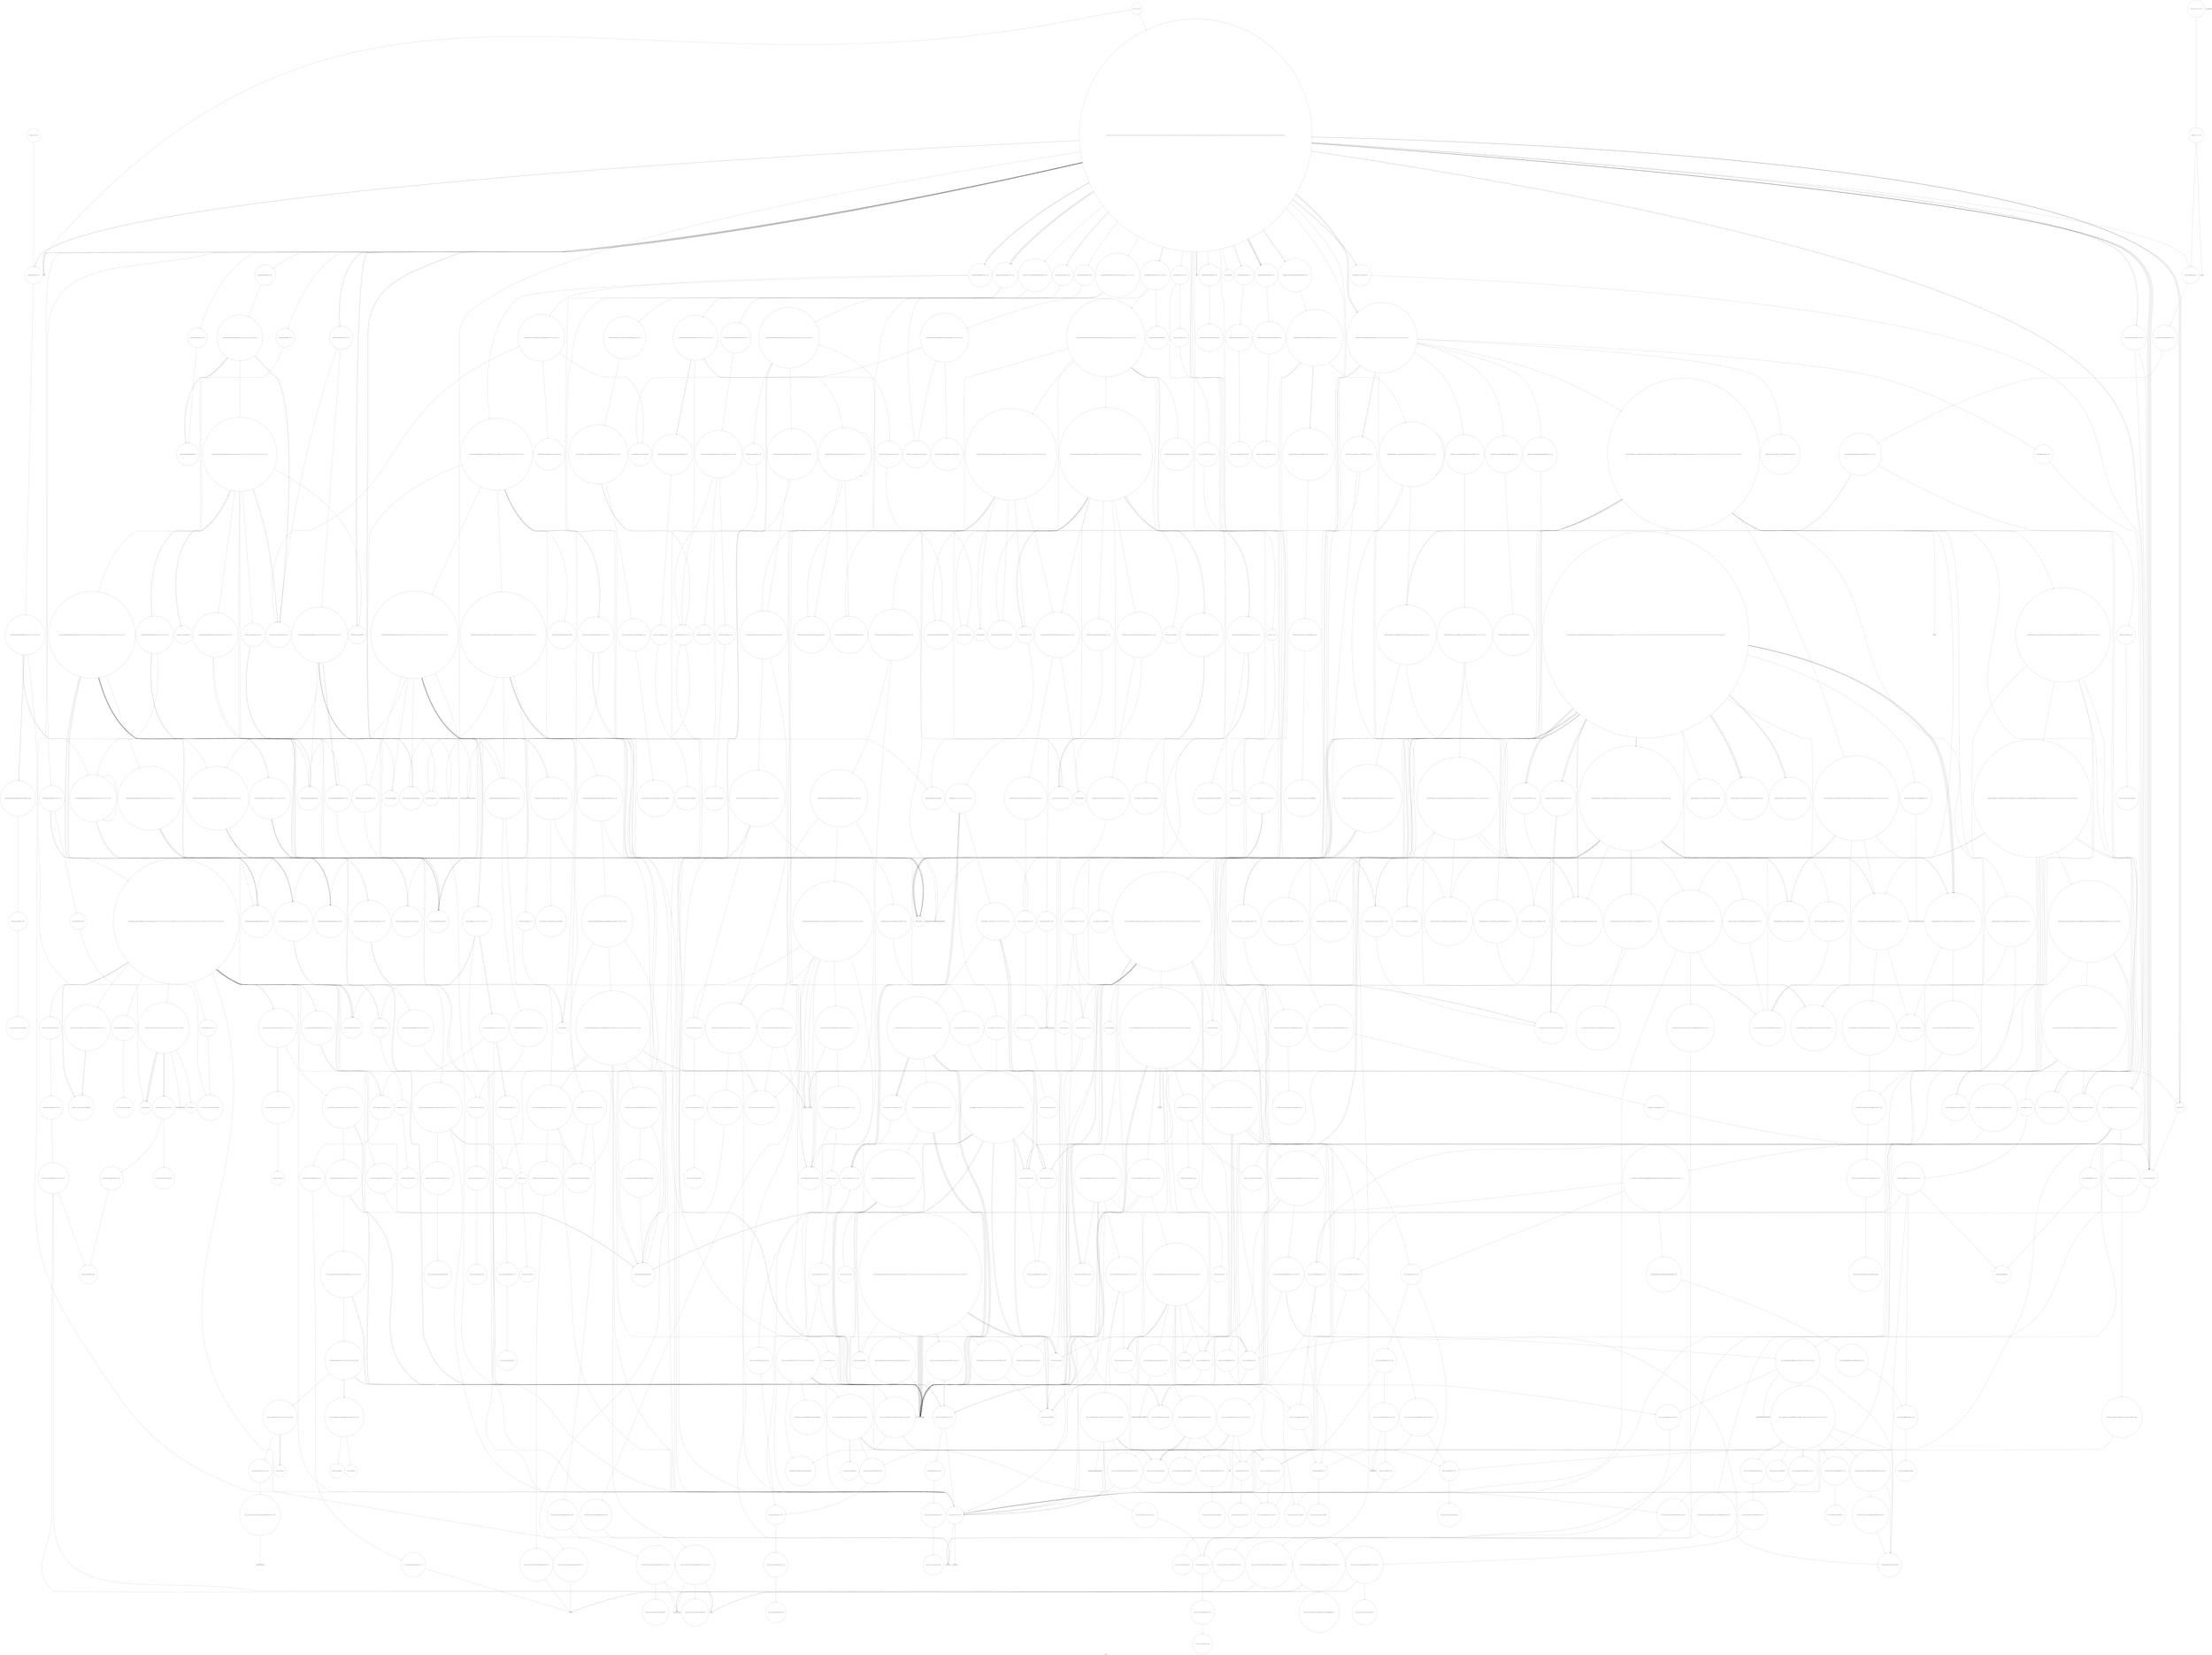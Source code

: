 digraph "Call Graph" {
	label="Call Graph";

	Node0x55b9fa1f8930 [shape=record,shape=circle,label="{__cxx_global_var_init|{<s0>1|<s1>2}}"];
	Node0x55b9fa1f8930:s0 -> Node0x55b9fa1f89b0[color=black];
	Node0x55b9fa1f8930:s1 -> Node0x55b9faba85b0[color=black];
	Node0x55b9fabb2170 [shape=record,shape=circle,label="{_ZN9__gnu_cxx13new_allocatorIcEC2Ev}"];
	Node0x55b9fabb7810 [shape=record,shape=circle,label="{_ZNSt8_Rb_treeIiiSt9_IdentityIiESt4lessIiESaIiEE12_M_erase_auxESt23_Rb_tree_const_iteratorIiES7_|{<s0>703|<s1>704|<s2>705|<s3>706|<s4>707|<s5>708|<s6>709|<s7>710|<s8>711|<s9>712}}"];
	Node0x55b9fabb7810:s0 -> Node0x55b9fabb4b90[color=black];
	Node0x55b9fabb7810:s1 -> Node0x55b9fabb5610[color=black];
	Node0x55b9fabb7810:s2 -> Node0x55b9fabb7990[color=black];
	Node0x55b9fabb7810:s3 -> Node0x55b9fabb7590[color=black];
	Node0x55b9fabb7810:s4 -> Node0x55b9fabb5610[color=black];
	Node0x55b9fabb7810:s5 -> Node0x55b9fabb7990[color=black];
	Node0x55b9fabb7810:s6 -> Node0x55b9fabafef0[color=black];
	Node0x55b9fabb7810:s7 -> Node0x55b9faba91b0[color=black];
	Node0x55b9fabb7810:s8 -> Node0x55b9fabb7a90[color=black];
	Node0x55b9fabb7810:s9 -> Node0x55b9fabb7a10[color=black];
	Node0x55b9fabb4e90 [shape=record,shape=circle,label="{_ZNK9__gnu_cxx16__aligned_membufIiE6_M_ptrEv|{<s0>542}}"];
	Node0x55b9fabb4e90:s0 -> Node0x55b9fabb4f10[color=black];
	Node0x55b9fabac4d0 [shape=record,shape=circle,label="{_ZNKSt4lessI2elEclERKS0_S3_|{<s0>360}}"];
	Node0x55b9fabac4d0:s0 -> Node0x55b9fabac8d0[color=black];
	Node0x55b9fabaa330 [shape=record,shape=circle,label="{_ZN9__gnu_cxx16__aligned_membufISt4pairIKiNSt7__cxx114listIcSaIcEEEEE6_M_ptrEv|{<s0>233}}"];
	Node0x55b9fabaa330:s0 -> Node0x55b9fabaa3b0[color=black];
	Node0x55b9faba91b0 [shape=record,shape=circle,label="{_ZNKSt23_Rb_tree_const_iteratorIiEneERKS0_}"];
	Node0x55b9fabb05f0 [shape=record,shape=circle,label="{_ZSt7forwardISt5tupleIJRKiEEEOT_RNSt16remove_referenceIS4_E4typeE}"];
	Node0x55b9fabb5c90 [shape=record,shape=circle,label="{_ZN9__gnu_cxx13new_allocatorIiE10deallocateEPim|{<s0>579}}"];
	Node0x55b9fabb5c90:s0 -> Node0x55b9fabab7d0[color=black];
	Node0x55b9fabad2d0 [shape=record,shape=circle,label="{_ZNKSt9_IdentityI2elEclERKS0_}"];
	Node0x55b9fabae970 [shape=record,shape=circle,label="{_ZNSaISt10_List_nodeIcEEC2Ev|{<s0>269}}"];
	Node0x55b9fabae970:s0 -> Node0x55b9fabaea70[color=black];
	Node0x55b9fabaafd0 [shape=record,shape=circle,label="{_ZNSt8_Rb_treeIiiSt9_IdentityIiESt4lessIiESaIiEE8_M_eraseEPSt13_Rb_tree_nodeIiE|{<s0>165|<s1>166|<s2>167|<s3>168}}"];
	Node0x55b9fabaafd0:s0 -> Node0x55b9fabab150[color=black];
	Node0x55b9fabaafd0:s1 -> Node0x55b9fabaafd0[color=black];
	Node0x55b9fabaafd0:s2 -> Node0x55b9fabab1d0[color=black];
	Node0x55b9fabaafd0:s3 -> Node0x55b9fabab250[color=black];
	Node0x55b9fabb13f0 [shape=record,shape=circle,label="{_ZNSt4pairIPSt18_Rb_tree_node_baseS1_EC2IRS1_S4_Lb1EEEOT_OT0_|{<s0>867|<s1>868}}"];
	Node0x55b9fabb13f0:s0 -> Node0x55b9fabad5d0[color=black];
	Node0x55b9fabb13f0:s1 -> Node0x55b9fabad5d0[color=black];
	Node0x55b9fabb6a90 [shape=record,shape=circle,label="{_ZSt14__copy_move_a2ILb1EPiS0_ET1_T0_S2_S1_|{<s0>647|<s1>648|<s2>649|<s3>650}}"];
	Node0x55b9fabb6a90:s0 -> Node0x55b9fabb6c10[color=black];
	Node0x55b9fabb6a90:s1 -> Node0x55b9fabb6c10[color=black];
	Node0x55b9fabb6a90:s2 -> Node0x55b9fabb6c10[color=black];
	Node0x55b9fabb6a90:s3 -> Node0x55b9fabb6b90[color=black];
	Node0x55b9fabae0d0 [shape=record,shape=circle,label="{_ZSt4moveIRNSt7__cxx1110_List_baseIcSaIcEEEEONSt16remove_referenceIT_E4typeEOS6_}"];
	Node0x55b9fabaf770 [shape=record,shape=circle,label="{_ZNSt15__allocated_ptrISaISt10_List_nodeIcEEEC2ERS2_PS1_|{<s0>307}}"];
	Node0x55b9fabaf770:s0 -> Node0x55b9fabafbf0[color=black];
	Node0x55b9fababdd0 [shape=record,shape=circle,label="{_ZNSt16allocator_traitsISaISt10_List_nodeIcEEE7destroyIcEEvRS2_PT_|{<s0>199}}"];
	Node0x55b9fababdd0:s0 -> Node0x55b9fabac050[color=black];
	Node0x55b9fa1f89b0 [shape=record,shape=circle,label="{_ZNSt3setIiSt4lessIiESaIiEEC2Ev|{<s0>3}}"];
	Node0x55b9fa1f89b0:s0 -> Node0x55b9faba9a30[color=black];
	Node0x55b9fabb21f0 [shape=record,shape=circle,label="{_ZNSaISt10_List_nodeIcEEC2IcEERKSaIT_E|{<s0>935}}"];
	Node0x55b9fabb21f0:s0 -> Node0x55b9fabaea70[color=black];
	Node0x55b9fabb7890 [shape=record,shape=circle,label="{_ZNSt8_Rb_treeIiiSt9_IdentityIiESt4lessIiESaIiEE14_M_upper_boundEPSt13_Rb_tree_nodeIiEPSt18_Rb_tree_node_baseRKi|{<s0>713|<s1>714|<s2>715|<s3>716|<s4>717}}"];
	Node0x55b9fabb7890:s0 -> Node0x55b9fabb4a90[color=black];
	Node0x55b9fabb7890:s1 -> Node0x55b9fabb4a10[color=black];
	Node0x55b9fabb7890:s2 -> Node0x55b9fabab1d0[color=black];
	Node0x55b9fabb7890:s3 -> Node0x55b9fabab150[color=black];
	Node0x55b9fabb7890:s4 -> Node0x55b9fabb4910[color=black];
	Node0x55b9fabb4f10 [shape=record,shape=circle,label="{_ZNK9__gnu_cxx16__aligned_membufIiE7_M_addrEv}"];
	Node0x55b9fabac550 [shape=record,shape=circle,label="{_ZNSt8_Rb_treeI2elS0_St9_IdentityIS0_ESt4lessIS0_ESaIS0_EE6_S_keyEPKSt13_Rb_tree_nodeIS0_E|{<s0>361|<s1>362}}"];
	Node0x55b9fabac550:s0 -> Node0x55b9fabad350[color=black];
	Node0x55b9fabac550:s1 -> Node0x55b9fabad2d0[color=black];
	Node0x55b9fabaa3b0 [shape=record,shape=circle,label="{_ZN9__gnu_cxx16__aligned_membufISt4pairIKiNSt7__cxx114listIcSaIcEEEEE7_M_addrEv}"];
	Node0x55b9faba9230 [shape=record,shape=circle,label="{_ZNKSt3setIiSt4lessIiESaIiEE3endEv|{<s0>117}}"];
	Node0x55b9faba9230:s0 -> Node0x55b9fabb7610[color=black];
	Node0x55b9fabb0670 [shape=record,shape=circle,label="{_ZSt7forwardISt5tupleIJEEEOT_RNSt16remove_referenceIS2_E4typeE}"];
	Node0x55b9fabb5d10 [shape=record,shape=circle,label="{_ZNSaIiED2Ev|{<s0>580}}"];
	Node0x55b9fabb5d10:s0 -> Node0x55b9fabb5d90[color=black];
	Node0x55b9fabad350 [shape=record,shape=circle,label="{_ZNSt8_Rb_treeI2elS0_St9_IdentityIS0_ESt4lessIS0_ESaIS0_EE8_S_valueEPKSt13_Rb_tree_nodeIS0_E|{<s0>446}}"];
	Node0x55b9fabad350:s0 -> Node0x55b9fabad3d0[color=black];
	Node0x55b9fabae9f0 [shape=record,shape=Mrecord,label="{llvm.memset.p0i8.i64}"];
	Node0x55b9fabab050 [shape=record,shape=circle,label="{_ZNSt8_Rb_treeIiiSt9_IdentityIiESt4lessIiESaIiEE8_M_beginEv}"];
	Node0x55b9fabb1470 [shape=record,shape=circle,label="{_ZNSt17_Rb_tree_iteratorISt4pairIKiNSt7__cxx114listIcSaIcEEEEEmmEv|{<s0>869}}"];
	Node0x55b9fabb1470:s0 -> Node0x55b9fabad650[color=black];
	Node0x55b9fabb6b10 [shape=record,shape=circle,label="{_ZSt12__miter_baseIPiEDTcl12__miter_basecldtfp_4baseEEESt13move_iteratorIT_E|{<s0>651|<s1>652}}"];
	Node0x55b9fabb6b10:s0 -> Node0x55b9fabb6e10[color=black];
	Node0x55b9fabb6b10:s1 -> Node0x55b9fabb6d90[color=black];
	Node0x55b9fabae150 [shape=record,shape=circle,label="{_ZSt11__addressofISt10_List_nodeImEEPT_RS2_}"];
	Node0x55b9fabaf7f0 [shape=record,shape=circle,label="{_ZNSt16allocator_traitsISaISt10_List_nodeIcEEE9constructIcJRKcEEEvRS2_PT_DpOT0_|{<s0>308|<s1>309}}"];
	Node0x55b9fabaf7f0:s0 -> Node0x55b9fabaf4f0[color=black];
	Node0x55b9fabaf7f0:s1 -> Node0x55b9fabafc70[color=black];
	Node0x55b9fababe50 [shape=record,shape=circle,label="{_ZNSt7__cxx1110_List_baseIcSaIcEE21_M_get_Node_allocatorEv}"];
	Node0x55b9faba84b0 [shape=record,shape=circle,label="{__cxx_global_array_dtor|{<s0>4}}"];
	Node0x55b9faba84b0:s0 -> Node0x55b9faba8530[color=black];
	Node0x55b9fabb2270 [shape=record,shape=circle,label="{_ZNSt7__cxx114listIcSaIcEE6spliceESt20_List_const_iteratorIcEOS2_|{<s0>936|<s1>937|<s2>938|<s3>939|<s4>940|<s5>941|<s6>942|<s7>943|<s8>944|<s9>945}}"];
	Node0x55b9fabb2270:s0 -> Node0x55b9fabb1ff0[color=black];
	Node0x55b9fabb2270:s1 -> Node0x55b9fabb22f0[color=black];
	Node0x55b9fabb2270:s2 -> Node0x55b9fabb1bf0[color=black];
	Node0x55b9fabb2270:s3 -> Node0x55b9faba95b0[color=black];
	Node0x55b9fabb2270:s4 -> Node0x55b9faba96b0[color=black];
	Node0x55b9fabb2270:s5 -> Node0x55b9fabb2370[color=black];
	Node0x55b9fabb2270:s6 -> Node0x55b9fabae1d0[color=black];
	Node0x55b9fabb2270:s7 -> Node0x55b9fabaf670[color=black];
	Node0x55b9fabb2270:s8 -> Node0x55b9fabaeaf0[color=black];
	Node0x55b9fabb2270:s9 -> Node0x55b9fabaadd0[color=black];
	Node0x55b9fabb7910 [shape=record,shape=circle,label="{_ZNSt4pairISt17_Rb_tree_iteratorIiES1_EC2IS1_S1_Lb1EEEOT_OT0_|{<s0>718|<s1>719|<s2>720|<s3>721}}"];
	Node0x55b9fabb7910:s0 -> Node0x55b9fabb5510[color=black];
	Node0x55b9fabb7910:s1 -> Node0x55b9fabacf50[color=black];
	Node0x55b9fabb7910:s2 -> Node0x55b9fabb5510[color=black];
	Node0x55b9fabb7910:s3 -> Node0x55b9fabacf50[color=black];
	Node0x55b9fabb4f90 [shape=record,shape=circle,label="{_ZSt7forwardIRPSt13_Rb_tree_nodeIiEEOT_RNSt16remove_referenceIS4_E4typeE}"];
	Node0x55b9fabac5d0 [shape=record,shape=circle,label="{_ZNKSt17_Rb_tree_iteratorI2elEeqERKS1_}"];
	Node0x55b9fabaa430 [shape=record,shape=circle,label="{_ZNSt16allocator_traitsISaISt13_Rb_tree_nodeISt4pairIKiNSt7__cxx114listIcSaIcEEEEEEE10deallocateERS9_PS8_m|{<s0>234}}"];
	Node0x55b9fabaa430:s0 -> Node0x55b9fabaa4b0[color=black];
	Node0x55b9faba92b0 [shape=record,shape=circle,label="{_ZNSt3setIiSt4lessIiESaIiEE5eraseERKi|{<s0>118}}"];
	Node0x55b9faba92b0:s0 -> Node0x55b9fabb7710[color=black];
	Node0x55b9fabb06f0 [shape=record,shape=circle,label="{_ZNSt8_Rb_treeIiSt4pairIKiNSt7__cxx114listIcSaIcEEEESt10_Select1stIS6_ESt4lessIiESaIS6_EE29_M_get_insert_hint_unique_posESt23_Rb_tree_const_iteratorIS6_ERS1_|{<s0>767|<s1>768|<s2>769|<s3>770|<s4>771|<s5>772|<s6>773|<s7>774|<s8>775|<s9>776|<s10>777|<s11>778|<s12>779|<s13>780|<s14>781|<s15>782|<s16>783|<s17>784|<s18>785|<s19>786|<s20>787|<s21>788|<s22>789|<s23>790|<s24>791|<s25>792|<s26>793|<s27>794|<s28>795|<s29>796|<s30>797|<s31>798|<s32>799|<s33>800|<s34>801|<s35>802|<s36>803}}"];
	Node0x55b9fabb06f0:s0 -> Node0x55b9fabb1070[color=black];
	Node0x55b9fabb06f0:s1 -> Node0x55b9fabb8010[color=black];
	Node0x55b9fabb06f0:s2 -> Node0x55b9fabb10f0[color=black];
	Node0x55b9fabb06f0:s3 -> Node0x55b9fabb11f0[color=black];
	Node0x55b9fabb06f0:s4 -> Node0x55b9fabb1170[color=black];
	Node0x55b9fabb06f0:s5 -> Node0x55b9fabb4a10[color=black];
	Node0x55b9fabb06f0:s6 -> Node0x55b9fabb11f0[color=black];
	Node0x55b9fabb06f0:s7 -> Node0x55b9fabb1270[color=black];
	Node0x55b9fabb06f0:s8 -> Node0x55b9fabb12f0[color=black];
	Node0x55b9fabb06f0:s9 -> Node0x55b9fabb1170[color=black];
	Node0x55b9fabb06f0:s10 -> Node0x55b9fabb4a10[color=black];
	Node0x55b9fabb06f0:s11 -> Node0x55b9fabacf50[color=black];
	Node0x55b9fabb06f0:s12 -> Node0x55b9fabb1370[color=black];
	Node0x55b9fabb06f0:s13 -> Node0x55b9fabb1370[color=black];
	Node0x55b9fabb06f0:s14 -> Node0x55b9fabb1370[color=black];
	Node0x55b9fabb06f0:s15 -> Node0x55b9fabb13f0[color=black];
	Node0x55b9fabb06f0:s16 -> Node0x55b9fabb1470[color=black];
	Node0x55b9fabb06f0:s17 -> Node0x55b9fabb1170[color=black];
	Node0x55b9fabb06f0:s18 -> Node0x55b9fabb4a10[color=black];
	Node0x55b9fabb06f0:s19 -> Node0x55b9faba9e30[color=black];
	Node0x55b9fabb06f0:s20 -> Node0x55b9fabb1270[color=black];
	Node0x55b9fabb06f0:s21 -> Node0x55b9fabb13f0[color=black];
	Node0x55b9fabb06f0:s22 -> Node0x55b9fabb12f0[color=black];
	Node0x55b9fabb06f0:s23 -> Node0x55b9fabb1170[color=black];
	Node0x55b9fabb06f0:s24 -> Node0x55b9fabb4a10[color=black];
	Node0x55b9fabb06f0:s25 -> Node0x55b9fabacf50[color=black];
	Node0x55b9fabb06f0:s26 -> Node0x55b9fabb11f0[color=black];
	Node0x55b9fabb06f0:s27 -> Node0x55b9fabb11f0[color=black];
	Node0x55b9fabb06f0:s28 -> Node0x55b9fabb1270[color=black];
	Node0x55b9fabb06f0:s29 -> Node0x55b9fabb14f0[color=black];
	Node0x55b9fabb06f0:s30 -> Node0x55b9fabb1170[color=black];
	Node0x55b9fabb06f0:s31 -> Node0x55b9fabb4a10[color=black];
	Node0x55b9fabb06f0:s32 -> Node0x55b9faba9e30[color=black];
	Node0x55b9fabb06f0:s33 -> Node0x55b9fabb1270[color=black];
	Node0x55b9fabb06f0:s34 -> Node0x55b9fabb13f0[color=black];
	Node0x55b9fabb06f0:s35 -> Node0x55b9fabb12f0[color=black];
	Node0x55b9fabb06f0:s36 -> Node0x55b9fabac850[color=black];
	Node0x55b9fabb5d90 [shape=record,shape=circle,label="{_ZN9__gnu_cxx13new_allocatorIiED2Ev}"];
	Node0x55b9fabad3d0 [shape=record,shape=circle,label="{_ZNKSt13_Rb_tree_nodeI2elE9_M_valptrEv|{<s0>447}}"];
	Node0x55b9fabad3d0:s0 -> Node0x55b9fabad450[color=black];
	Node0x55b9fabaea70 [shape=record,shape=circle,label="{_ZN9__gnu_cxx13new_allocatorISt10_List_nodeIcEEC2Ev}"];
	Node0x55b9fabab0d0 [shape=record,shape=circle,label="{_ZNSt8_Rb_treeIiiSt9_IdentityIiESt4lessIiESaIiEE13_Rb_tree_implIS3_Lb1EED2Ev|{<s0>169}}"];
	Node0x55b9fabab0d0:s0 -> Node0x55b9fabab850[color=black];
	Node0x55b9fabb14f0 [shape=record,shape=circle,label="{_ZNSt17_Rb_tree_iteratorISt4pairIKiNSt7__cxx114listIcSaIcEEEEEppEv|{<s0>870}}"];
	Node0x55b9fabb14f0:s0 -> Node0x55b9fabb1770[color=black];
	Node0x55b9fabb6b90 [shape=record,shape=circle,label="{_ZSt13__copy_move_aILb1EPiS0_ET1_T0_S2_S1_|{<s0>653}}"];
	Node0x55b9fabb6b90:s0 -> Node0x55b9fabb6c90[color=black];
	Node0x55b9fabae1d0 [shape=record,shape=circle,label="{_ZNKSt7__cxx1110_List_baseIcSaIcEE11_M_get_sizeEv|{<s0>494}}"];
	Node0x55b9fabae1d0:s0 -> Node0x55b9fabacb50[color=black];
	Node0x55b9fabaf870 [shape=record,shape=circle,label="{_ZNSt15__allocated_ptrISaISt10_List_nodeIcEEEaSEDn}"];
	Node0x55b9fababed0 [shape=record,shape=circle,label="{_ZNSt7__cxx1110_List_baseIcSaIcEE11_M_put_nodeEPSt10_List_nodeIcE|{<s0>200|<s1>201}}"];
	Node0x55b9fababed0:s0 -> Node0x55b9fabac0d0[color=black];
	Node0x55b9fababed0:s1 -> Node0x55b9fabaadd0[color=black];
	Node0x55b9faba8530 [shape=record,shape=circle,label="{_ZNSt3setIiSt4lessIiESaIiEED2Ev|{<s0>5}}"];
	Node0x55b9faba8530:s0 -> Node0x55b9fabaaf50[color=black];
	Node0x55b9fabb22f0 [shape=record,shape=circle,label="{_ZNSt7__cxx114listIcSaIcEE25_M_check_equal_allocatorsERS2_|{<s0>946|<s1>947|<s2>948|<s3>949|<s4>950}}"];
	Node0x55b9fabb22f0:s0 -> Node0x55b9fababe50[color=black];
	Node0x55b9fabb22f0:s1 -> Node0x55b9fababe50[color=black];
	Node0x55b9fabb22f0:s2 -> Node0x55b9fabb23f0[color=black];
	Node0x55b9fabb22f0:s3 -> Node0x55b9fabb2470[color=black];
	Node0x55b9fabb22f0:s4 -> Node0x55b9fabaadd0[color=black];
	Node0x55b9fabb7990 [shape=record,shape=circle,label="{_ZNKSt23_Rb_tree_const_iteratorIiEeqERKS0_}"];
	Node0x55b9fabb5010 [shape=record,shape=circle,label="{_ZNSt8_Rb_treeIiiSt9_IdentityIiESt4lessIiESaIiEE8_S_valueEPKSt18_Rb_tree_node_base|{<s0>543}}"];
	Node0x55b9fabb5010:s0 -> Node0x55b9fabb4e10[color=black];
	Node0x55b9fabac650 [shape=record,shape=circle,label="{_ZNSt8_Rb_treeI2elS0_St9_IdentityIS0_ESt4lessIS0_ESaIS0_EE5beginEv|{<s0>363}}"];
	Node0x55b9fabac650:s0 -> Node0x55b9fabac3d0[color=black];
	Node0x55b9fabaa4b0 [shape=record,shape=circle,label="{_ZN9__gnu_cxx13new_allocatorISt13_Rb_tree_nodeISt4pairIKiNSt7__cxx114listIcSaIcEEEEEE10deallocateEPS9_m|{<s0>235}}"];
	Node0x55b9fabaa4b0:s0 -> Node0x55b9fabab7d0[color=black];
	Node0x55b9faba9330 [shape=record,shape=circle,label="{_ZNSt3mapIiNSt7__cxx114listIcSaIcEEESt4lessIiESaISt4pairIKiS3_EEEixERS7_|{<s0>119|<s1>120|<s2>121|<s3>122|<s4>123|<s5>124|<s6>125|<s7>126|<s8>127|<s9>128|<s10>129}}"];
	Node0x55b9faba9330:s0 -> Node0x55b9fabb7b10[color=black];
	Node0x55b9faba9330:s1 -> Node0x55b9fabb7c10[color=black];
	Node0x55b9faba9330:s2 -> Node0x55b9fabb7b90[color=black];
	Node0x55b9faba9330:s3 -> Node0x55b9fabb7c90[color=black];
	Node0x55b9faba9330:s4 -> Node0x55b9fabb7d10[color=black];
	Node0x55b9faba9330:s5 -> Node0x55b9fabb4a10[color=black];
	Node0x55b9faba9330:s6 -> Node0x55b9fabb7e10[color=black];
	Node0x55b9faba9330:s7 -> Node0x55b9fabb7e90[color=black];
	Node0x55b9faba9330:s8 -> Node0x55b9fabb7d90[color=black];
	Node0x55b9faba9330:s9 -> Node0x55b9fabacf50[color=black];
	Node0x55b9faba9330:s10 -> Node0x55b9fabb7d10[color=black];
	Node0x55b9fabb0770 [shape=record,shape=circle,label="{_ZNSt8_Rb_treeIiSt4pairIKiNSt7__cxx114listIcSaIcEEEESt10_Select1stIS6_ESt4lessIiESaIS6_EE14_M_insert_nodeEPSt18_Rb_tree_node_baseSE_PSt13_Rb_tree_nodeIS6_E|{<s0>804|<s1>805|<s2>806|<s3>807|<s4>808|<s5>809}}"];
	Node0x55b9fabb0770:s0 -> Node0x55b9fabb8010[color=black];
	Node0x55b9fabb0770:s1 -> Node0x55b9fabb8090[color=black];
	Node0x55b9fabb0770:s2 -> Node0x55b9fabb1170[color=black];
	Node0x55b9fabb0770:s3 -> Node0x55b9fabb4a10[color=black];
	Node0x55b9fabb0770:s4 -> Node0x55b9fabad7d0[color=black];
	Node0x55b9fabb0770:s5 -> Node0x55b9fabb8110[color=black];
	Node0x55b9fabb5e10 [shape=record,shape=circle,label="{_ZNSt16allocator_traitsISaIiEE9constructIiJRKiEEEvRS0_PT_DpOT0_|{<s0>581|<s1>582}}"];
	Node0x55b9fabb5e10:s0 -> Node0x55b9fabb4810[color=black];
	Node0x55b9fabb5e10:s1 -> Node0x55b9fabb5f90[color=black];
	Node0x55b9fabad450 [shape=record,shape=circle,label="{_ZNK9__gnu_cxx16__aligned_membufI2elE6_M_ptrEv|{<s0>448}}"];
	Node0x55b9fabad450:s0 -> Node0x55b9fabad4d0[color=black];
	Node0x55b9fabaeaf0 [shape=record,shape=circle,label="{_ZNSt7__cxx1110_List_baseIcSaIcEE11_M_set_sizeEm|{<s0>270}}"];
	Node0x55b9fabaeaf0:s0 -> Node0x55b9fabaeb70[color=black];
	Node0x55b9fabab150 [shape=record,shape=circle,label="{_ZNSt8_Rb_treeIiiSt9_IdentityIiESt4lessIiESaIiEE8_S_rightEPSt18_Rb_tree_node_base}"];
	Node0x55b9fabb1570 [shape=record,shape=circle,label="{_ZNSt8_Rb_treeIiSt4pairIKiNSt7__cxx114listIcSaIcEEEESt10_Select1stIS6_ESt4lessIiESaIS6_EE8_S_valueEPKSt18_Rb_tree_node_base|{<s0>871}}"];
	Node0x55b9fabb1570:s0 -> Node0x55b9fabb8290[color=black];
	Node0x55b9fabb6c10 [shape=record,shape=circle,label="{_ZSt12__niter_baseIPiET_S1_}"];
	Node0x55b9fabae250 [shape=record,shape=circle,label="{_ZSt7forwardISt17_Rb_tree_iteratorI2elEEOT_RNSt16remove_referenceIS3_E4typeE}"];
	Node0x55b9fabaf8f0 [shape=record,shape=circle,label="{_ZNSt15__allocated_ptrISaISt10_List_nodeIcEEED2Ev|{<s0>310|<s1>311}}"];
	Node0x55b9fabaf8f0:s0 -> Node0x55b9fabac0d0[color=black];
	Node0x55b9fabaf8f0:s1 -> Node0x55b9fabaadd0[color=black];
	Node0x55b9fababf50 [shape=record,shape=circle,label="{_ZN9__gnu_cxx16__aligned_membufIcE6_M_ptrEv|{<s0>202}}"];
	Node0x55b9fababf50:s0 -> Node0x55b9fababfd0[color=black];
	Node0x55b9faba85b0 [shape=record,shape=Mrecord,label="{__cxa_atexit}"];
	Node0x55b9fabb2370 [shape=record,shape=circle,label="{_ZNSt7__cxx114listIcSaIcEE11_M_transferESt14_List_iteratorIcES4_S4_|{<s0>951}}"];
	Node0x55b9fabb2370:s0 -> Node0x55b9fabb24f0[color=black];
	Node0x55b9fabb7a10 [shape=record,shape=circle,label="{_ZNSt8_Rb_treeIiiSt9_IdentityIiESt4lessIiESaIiEE12_M_erase_auxESt23_Rb_tree_const_iteratorIiE|{<s0>722|<s1>723}}"];
	Node0x55b9fabb7a10:s0 -> Node0x55b9fabb7410[color=black];
	Node0x55b9fabb7a10:s1 -> Node0x55b9fabab250[color=black];
	Node0x55b9fabb5090 [shape=record,shape=circle,label="{_ZNKSt8_Rb_treeIiiSt9_IdentityIiESt4lessIiESaIiEE11_Alloc_nodeclIRKiEEPSt13_Rb_tree_nodeIiEOT_|{<s0>544|<s1>545}}"];
	Node0x55b9fabb5090:s0 -> Node0x55b9fabb4810[color=black];
	Node0x55b9fabb5090:s1 -> Node0x55b9fabb5110[color=black];
	Node0x55b9fabac6d0 [shape=record,shape=circle,label="{_ZNSt4pairIPSt18_Rb_tree_node_baseS1_EC2IRPSt13_Rb_tree_nodeI2elERS1_Lb1EEEOT_OT0_|{<s0>364|<s1>365}}"];
	Node0x55b9fabac6d0:s0 -> Node0x55b9fabad550[color=black];
	Node0x55b9fabac6d0:s1 -> Node0x55b9fabad5d0[color=black];
	Node0x55b9fabaa530 [shape=record,shape=circle,label="{_ZNSaISt13_Rb_tree_nodeISt4pairIKiNSt7__cxx114listIcSaIcEEEEEED2Ev|{<s0>236}}"];
	Node0x55b9fabaa530:s0 -> Node0x55b9fabaa5b0[color=black];
	Node0x55b9faba93b0 [shape=record,shape=circle,label="{_ZNSt7__cxx114listIcSaIcEEaSERKS2_|{<s0>130|<s1>131|<s2>132|<s3>133}}"];
	Node0x55b9faba93b0:s0 -> Node0x55b9fabb1870[color=black];
	Node0x55b9faba93b0:s1 -> Node0x55b9fabaef70[color=black];
	Node0x55b9faba93b0:s2 -> Node0x55b9fabaeff0[color=black];
	Node0x55b9faba93b0:s3 -> Node0x55b9fabb18f0[color=black];
	Node0x55b9fabb07f0 [shape=record,shape=Mrecord,label="{llvm.trap}"];
	Node0x55b9fabb5e90 [shape=record,shape=circle,label="{_ZNSt6vectorIiSaIiEE17_M_realloc_insertIJRKiEEEvN9__gnu_cxx17__normal_iteratorIPiS1_EEDpOT_|{<s0>583|<s1>584|<s2>585|<s3>586|<s4>587|<s5>588|<s6>589|<s7>590|<s8>591|<s9>592|<s10>593|<s11>594|<s12>595|<s13>596|<s14>597|<s15>598|<s16>599|<s17>600|<s18>601|<s19>602|<s20>603|<s21>604|<s22>605}}"];
	Node0x55b9fabb5e90:s0 -> Node0x55b9fabb6010[color=black];
	Node0x55b9fabb5e90:s1 -> Node0x55b9fabb6110[color=black];
	Node0x55b9fabb5e90:s2 -> Node0x55b9fabb6090[color=black];
	Node0x55b9fabb5e90:s3 -> Node0x55b9fabb6190[color=black];
	Node0x55b9fabb5e90:s4 -> Node0x55b9fabb4810[color=black];
	Node0x55b9fabb5e90:s5 -> Node0x55b9fabb5e10[color=black];
	Node0x55b9fabb5e90:s6 -> Node0x55b9fabb6290[color=black];
	Node0x55b9fabb5e90:s7 -> Node0x55b9fabb5910[color=black];
	Node0x55b9fabb5e90:s8 -> Node0x55b9fabb6210[color=black];
	Node0x55b9fabb5e90:s9 -> Node0x55b9fabb6290[color=black];
	Node0x55b9fabb5e90:s10 -> Node0x55b9fabb5910[color=black];
	Node0x55b9fabb5e90:s11 -> Node0x55b9fabb6210[color=black];
	Node0x55b9fabb5e90:s12 -> Node0x55b9fabaae50[color=black];
	Node0x55b9fabb5e90:s13 -> Node0x55b9fabb6310[color=black];
	Node0x55b9fabb5e90:s14 -> Node0x55b9fabadc50[color=black];
	Node0x55b9fabb5e90:s15 -> Node0x55b9fabb5910[color=black];
	Node0x55b9fabb5e90:s16 -> Node0x55b9fabb5890[color=black];
	Node0x55b9fabb5e90:s17 -> Node0x55b9fabb5b10[color=black];
	Node0x55b9fabb5e90:s18 -> Node0x55b9fabadbd0[color=black];
	Node0x55b9fabb5e90:s19 -> Node0x55b9fabb5910[color=black];
	Node0x55b9fabb5e90:s20 -> Node0x55b9fabb5890[color=black];
	Node0x55b9fabb5e90:s21 -> Node0x55b9fabb5b10[color=black];
	Node0x55b9fabb5e90:s22 -> Node0x55b9fabaadd0[color=black];
	Node0x55b9fabad4d0 [shape=record,shape=circle,label="{_ZNK9__gnu_cxx16__aligned_membufI2elE7_M_addrEv}"];
	Node0x55b9fabaeb70 [shape=record,shape=circle,label="{_ZNSt10_List_nodeImE9_M_valptrEv|{<s0>271}}"];
	Node0x55b9fabaeb70:s0 -> Node0x55b9fabaebf0[color=black];
	Node0x55b9fabab1d0 [shape=record,shape=circle,label="{_ZNSt8_Rb_treeIiiSt9_IdentityIiESt4lessIiESaIiEE7_S_leftEPSt18_Rb_tree_node_base}"];
	Node0x55b9fabb15f0 [shape=record,shape=circle,label="{_ZNSt8_Rb_treeIiSt4pairIKiNSt7__cxx114listIcSaIcEEEESt10_Select1stIS6_ESt4lessIiESaIS6_EE5beginEv|{<s0>872}}"];
	Node0x55b9fabb15f0:s0 -> Node0x55b9fabb8110[color=black];
	Node0x55b9fabb6c90 [shape=record,shape=circle,label="{_ZNSt11__copy_moveILb1ELb1ESt26random_access_iterator_tagE8__copy_mIiEEPT_PKS3_S6_S4_|{<s0>654}}"];
	Node0x55b9fabb6c90:s0 -> Node0x55b9fabb6d10[color=black];
	Node0x55b9fabae2d0 [shape=record,shape=circle,label="{_ZSt7forwardIbEOT_RNSt16remove_referenceIS0_E4typeE}"];
	Node0x55b9fabaf970 [shape=record,shape=circle,label="{_ZNSt16allocator_traitsISaISt10_List_nodeIcEEE8allocateERS2_m|{<s0>312}}"];
	Node0x55b9fabaf970:s0 -> Node0x55b9fabaf9f0[color=black];
	Node0x55b9fababfd0 [shape=record,shape=circle,label="{_ZN9__gnu_cxx16__aligned_membufIcE7_M_addrEv}"];
	Node0x55b9faba8630 [shape=record,shape=circle,label="{_Z3funi|{<s0>6|<s1>7|<s2>8|<s3>9|<s4>10|<s5>11|<s6>12|<s7>13|<s8>14|<s9>15|<s10>16|<s11>17|<s12>18|<s13>19|<s14>20|<s15>21|<s16>22|<s17>23|<s18>24|<s19>25|<s20>26|<s21>27|<s22>28|<s23>29|<s24>30|<s25>31|<s26>32|<s27>33|<s28>34|<s29>35|<s30>36|<s31>37|<s32>38|<s33>39|<s34>40|<s35>41|<s36>42|<s37>43|<s38>44|<s39>45|<s40>46|<s41>47|<s42>48|<s43>49|<s44>50|<s45>51|<s46>52|<s47>53|<s48>54|<s49>55|<s50>56|<s51>57|<s52>58|<s53>59|<s54>60|<s55>61|<s56>62|<s57>63|<s58>64|<s59>65|<s60>66|<s61>67|<s62>68|<s63>69|<s64>truncated...}}"];
	Node0x55b9faba8630:s0 -> Node0x55b9faba86b0[color=black];
	Node0x55b9faba8630:s1 -> Node0x55b9faba8730[color=black];
	Node0x55b9faba8630:s2 -> Node0x55b9faba8730[color=black];
	Node0x55b9faba8630:s3 -> Node0x55b9faba87b0[color=black];
	Node0x55b9faba8630:s4 -> Node0x55b9faba8830[color=black];
	Node0x55b9faba8630:s5 -> Node0x55b9faba88b0[color=black];
	Node0x55b9faba8630:s6 -> Node0x55b9faba8930[color=black];
	Node0x55b9faba8630:s7 -> Node0x55b9faba8ab0[color=black];
	Node0x55b9faba8630:s8 -> Node0x55b9faba8a30[color=black];
	Node0x55b9faba8630:s9 -> Node0x55b9faba8b30[color=black];
	Node0x55b9faba8630:s10 -> Node0x55b9faba8bb0[color=black];
	Node0x55b9faba8630:s11 -> Node0x55b9faba8c30[color=black];
	Node0x55b9faba8630:s12 -> Node0x55b9faba8b30[color=black];
	Node0x55b9faba8630:s13 -> Node0x55b9faba8c30[color=black];
	Node0x55b9faba8630:s14 -> Node0x55b9faba8cb0[color=black];
	Node0x55b9faba8630:s15 -> Node0x55b9fa1f89b0[color=black];
	Node0x55b9faba8630:s16 -> Node0x55b9faba8730[color=black];
	Node0x55b9faba8630:s17 -> Node0x55b9faba8bb0[color=black];
	Node0x55b9faba8630:s18 -> Node0x55b9faba8d30[color=black];
	Node0x55b9faba8630:s19 -> Node0x55b9faba8db0[color=black];
	Node0x55b9faba8630:s20 -> Node0x55b9faba8e30[color=black];
	Node0x55b9faba8630:s21 -> Node0x55b9faba8eb0[color=black];
	Node0x55b9faba8630:s22 -> Node0x55b9faba8f30[color=black];
	Node0x55b9faba8630:s23 -> Node0x55b9faba8fb0[color=black];
	Node0x55b9faba8630:s24 -> Node0x55b9faba9030[color=black];
	Node0x55b9faba8630:s25 -> Node0x55b9faba8f30[color=black];
	Node0x55b9faba8630:s26 -> Node0x55b9faba8fb0[color=black];
	Node0x55b9faba8630:s27 -> Node0x55b9faba8f30[color=black];
	Node0x55b9faba8630:s28 -> Node0x55b9faba8fb0[color=black];
	Node0x55b9faba8630:s29 -> Node0x55b9faba8f30[color=black];
	Node0x55b9faba8630:s30 -> Node0x55b9faba8fb0[color=black];
	Node0x55b9faba8630:s31 -> Node0x55b9faba8f30[color=black];
	Node0x55b9faba8630:s32 -> Node0x55b9faba90b0[color=black];
	Node0x55b9faba8630:s33 -> Node0x55b9faba9130[color=black];
	Node0x55b9faba8630:s34 -> Node0x55b9faba9230[color=black];
	Node0x55b9faba8630:s35 -> Node0x55b9faba91b0[color=black];
	Node0x55b9faba8630:s36 -> Node0x55b9faba92b0[color=black];
	Node0x55b9faba8630:s37 -> Node0x55b9faba9330[color=black];
	Node0x55b9faba8630:s38 -> Node0x55b9faba93b0[color=black];
	Node0x55b9faba8630:s39 -> Node0x55b9faba9430[color=black];
	Node0x55b9faba8630:s40 -> Node0x55b9faba9130[color=black];
	Node0x55b9faba8630:s41 -> Node0x55b9faba9230[color=black];
	Node0x55b9faba8630:s42 -> Node0x55b9faba91b0[color=black];
	Node0x55b9faba8630:s43 -> Node0x55b9faba8bb0[color=black];
	Node0x55b9faba8630:s44 -> Node0x55b9faba9030[color=black];
	Node0x55b9faba8630:s45 -> Node0x55b9faba8930[color=black];
	Node0x55b9faba8630:s46 -> Node0x55b9faba8ab0[color=black];
	Node0x55b9faba8630:s47 -> Node0x55b9faba8a30[color=black];
	Node0x55b9faba8630:s48 -> Node0x55b9faba8b30[color=black];
	Node0x55b9faba8630:s49 -> Node0x55b9faba8c30[color=black];
	Node0x55b9faba8630:s50 -> Node0x55b9faba8b30[color=black];
	Node0x55b9faba8630:s51 -> Node0x55b9faba8c30[color=black];
	Node0x55b9faba8630:s52 -> Node0x55b9faba8c30[color=black];
	Node0x55b9faba8630:s53 -> Node0x55b9faba8c30[color=black];
	Node0x55b9faba8630:s54 -> Node0x55b9faba94b0[color=black];
	Node0x55b9faba8630:s55 -> Node0x55b9faba9530[color=black];
	Node0x55b9faba8630:s56 -> Node0x55b9faba9330[color=black];
	Node0x55b9faba8630:s57 -> Node0x55b9faba95b0[color=black];
	Node0x55b9faba8630:s58 -> Node0x55b9faba9330[color=black];
	Node0x55b9faba8630:s59 -> Node0x55b9faba96b0[color=black];
	Node0x55b9faba8630:s60 -> Node0x55b9faba9630[color=black];
	Node0x55b9faba8630:s61 -> Node0x55b9faba9730[color=black];
	Node0x55b9faba8630:s62 -> Node0x55b9faba86b0[color=black];
	Node0x55b9faba8630:s63 -> Node0x55b9faba97b0[color=black];
	Node0x55b9faba8630:s64 -> Node0x55b9faba86b0[color=black];
	Node0x55b9faba8630:s64 -> Node0x55b9faba9830[color=black];
	Node0x55b9faba8630:s64 -> Node0x55b9faba8530[color=black];
	Node0x55b9faba8630:s64 -> Node0x55b9faba98b0[color=black];
	Node0x55b9faba8630:s64 -> Node0x55b9faba9930[color=black];
	Node0x55b9faba8630:s64 -> Node0x55b9faba9830[color=black];
	Node0x55b9faba8630:s64 -> Node0x55b9faba8530[color=black];
	Node0x55b9faba8630:s64 -> Node0x55b9faba98b0[color=black];
	Node0x55b9faba8630:s64 -> Node0x55b9faba9930[color=black];
	Node0x55b9fabb23f0 [shape=record,shape=circle,label="{_ZNSt11__alloc_neqISaISt10_List_nodeIcEELb1EE8_S_do_itERKS2_S5_}"];
	Node0x55b9fabb7a90 [shape=record,shape=circle,label="{_ZNSt23_Rb_tree_const_iteratorIiEppEi|{<s0>724|<s1>725}}"];
	Node0x55b9fabb7a90:s0 -> Node0x55b9fabacf50[color=black];
	Node0x55b9fabb7a90:s1 -> Node0x55b9fabb7390[color=black];
	Node0x55b9fabb5110 [shape=record,shape=circle,label="{_ZNSt8_Rb_treeIiiSt9_IdentityIiESt4lessIiESaIiEE14_M_create_nodeIJRKiEEEPSt13_Rb_tree_nodeIiEDpOT_|{<s0>546|<s1>547|<s2>548}}"];
	Node0x55b9fabb5110:s0 -> Node0x55b9fabb5190[color=black];
	Node0x55b9fabb5110:s1 -> Node0x55b9fabb4810[color=black];
	Node0x55b9fabb5110:s2 -> Node0x55b9fabb5210[color=black];
	Node0x55b9fabac750 [shape=record,shape=circle,label="{_ZNSt17_Rb_tree_iteratorI2elEmmEv|{<s0>366}}"];
	Node0x55b9fabac750:s0 -> Node0x55b9fabad650[color=black];
	Node0x55b9fabaa5b0 [shape=record,shape=circle,label="{_ZN9__gnu_cxx13new_allocatorISt13_Rb_tree_nodeISt4pairIKiNSt7__cxx114listIcSaIcEEEEEED2Ev}"];
	Node0x55b9faba9430 [shape=record,shape=circle,label="{_ZNSt7__cxx114listIcSaIcEE4backEv|{<s0>134|<s1>135|<s2>136}}"];
	Node0x55b9faba9430:s0 -> Node0x55b9faba96b0[color=black];
	Node0x55b9faba9430:s1 -> Node0x55b9fabb2570[color=black];
	Node0x55b9faba9430:s2 -> Node0x55b9faba9730[color=black];
	Node0x55b9fabb0870 [shape=record,shape=circle,label="{_ZNSt8_Rb_treeIiSt4pairIKiNSt7__cxx114listIcSaIcEEEESt10_Select1stIS6_ESt4lessIiESaIS6_EE11_M_get_nodeEv|{<s0>810|<s1>811}}"];
	Node0x55b9fabb0870:s0 -> Node0x55b9fabaa130[color=black];
	Node0x55b9fabb0870:s1 -> Node0x55b9fabb0970[color=black];
	Node0x55b9fabb5f10 [shape=record,shape=circle,label="{_ZNSt6vectorIiSaIiEE3endEv|{<s0>606}}"];
	Node0x55b9fabb5f10:s0 -> Node0x55b9fabb6690[color=black];
	Node0x55b9fabad550 [shape=record,shape=circle,label="{_ZSt7forwardIRPSt13_Rb_tree_nodeI2elEEOT_RNSt16remove_referenceIS5_E4typeE}"];
	Node0x55b9fabaebf0 [shape=record,shape=circle,label="{_ZN9__gnu_cxx16__aligned_membufImE6_M_ptrEv|{<s0>272}}"];
	Node0x55b9fabaebf0:s0 -> Node0x55b9fabaec70[color=black];
	Node0x55b9fabab250 [shape=record,shape=circle,label="{_ZNSt8_Rb_treeIiiSt9_IdentityIiESt4lessIiESaIiEE12_M_drop_nodeEPSt13_Rb_tree_nodeIiE|{<s0>170|<s1>171}}"];
	Node0x55b9fabab250:s0 -> Node0x55b9fabab2d0[color=black];
	Node0x55b9fabab250:s1 -> Node0x55b9fabab350[color=black];
	Node0x55b9fabb1670 [shape=record,shape=circle,label="{_ZNSt4pairIPSt18_Rb_tree_node_baseS1_EC2IRPSt13_Rb_tree_nodeIS_IKiNSt7__cxx114listIcSaIcEEEEERS1_Lb1EEEOT_OT0_|{<s0>873|<s1>874}}"];
	Node0x55b9fabb1670:s0 -> Node0x55b9fabb16f0[color=black];
	Node0x55b9fabb1670:s1 -> Node0x55b9fabad5d0[color=black];
	Node0x55b9fabb6d10 [shape=record,shape=Mrecord,label="{llvm.memmove.p0i8.p0i8.i64}"];
	Node0x55b9fabae350 [shape=record,shape=circle,label="{_ZSt7forwardIRSt17_Rb_tree_iteratorI2elEEOT_RNSt16remove_referenceIS4_E4typeE}"];
	Node0x55b9fabaf9f0 [shape=record,shape=circle,label="{_ZN9__gnu_cxx13new_allocatorISt10_List_nodeIcEE8allocateEmPKv|{<s0>313|<s1>314|<s2>315}}"];
	Node0x55b9fabaf9f0:s0 -> Node0x55b9fabafa70[color=black];
	Node0x55b9fabaf9f0:s1 -> Node0x55b9fabafaf0[color=black];
	Node0x55b9fabaf9f0:s2 -> Node0x55b9fabafb70[color=black];
	Node0x55b9fabac050 [shape=record,shape=circle,label="{_ZN9__gnu_cxx13new_allocatorISt10_List_nodeIcEE7destroyIcEEvPT_}"];
	Node0x55b9faba86b0 [shape=record,shape=Mrecord,label="{printf}"];
	Node0x55b9fabb2470 [shape=record,shape=Mrecord,label="{abort}"];
	Node0x55b9fabb7b10 [shape=record,shape=circle,label="{_ZNSt3mapIiNSt7__cxx114listIcSaIcEEESt4lessIiESaISt4pairIKiS3_EEE11lower_boundERS7_|{<s0>726}}"];
	Node0x55b9fabb7b10:s0 -> Node0x55b9fabb7f10[color=black];
	Node0x55b9fabb5190 [shape=record,shape=circle,label="{_ZNSt8_Rb_treeIiiSt9_IdentityIiESt4lessIiESaIiEE11_M_get_nodeEv|{<s0>549|<s1>550}}"];
	Node0x55b9fabb5190:s0 -> Node0x55b9fabab450[color=black];
	Node0x55b9fabb5190:s1 -> Node0x55b9fabb5290[color=black];
	Node0x55b9fabac7d0 [shape=record,shape=circle,label="{_ZNSt8_Rb_treeI2elS0_St9_IdentityIS0_ESt4lessIS0_ESaIS0_EE6_S_keyEPKSt18_Rb_tree_node_base|{<s0>367|<s1>368}}"];
	Node0x55b9fabac7d0:s0 -> Node0x55b9fabad6d0[color=black];
	Node0x55b9fabac7d0:s1 -> Node0x55b9fabad2d0[color=black];
	Node0x55b9fabaa630 [shape=record,shape=circle,label="{_ZNSt8_Rb_treeI2elS0_St9_IdentityIS0_ESt4lessIS0_ESaIS0_EED2Ev|{<s0>237|<s1>238|<s2>239|<s3>240|<s4>241}}"];
	Node0x55b9fabaa630:s0 -> Node0x55b9fabaa730[color=black];
	Node0x55b9fabaa630:s1 -> Node0x55b9fabaa6b0[color=black];
	Node0x55b9fabaa630:s2 -> Node0x55b9fabaa7b0[color=black];
	Node0x55b9fabaa630:s3 -> Node0x55b9fabaa7b0[color=black];
	Node0x55b9fabaa630:s4 -> Node0x55b9fabaadd0[color=black];
	Node0x55b9faba94b0 [shape=record,shape=circle,label="{_ZNKSt6vectorIiSaIiEE4sizeEv}"];
	Node0x55b9fabb08f0 [shape=record,shape=circle,label="{_ZNSt8_Rb_treeIiSt4pairIKiNSt7__cxx114listIcSaIcEEEESt10_Select1stIS6_ESt4lessIiESaIS6_EE17_M_construct_nodeIJRKSt21piecewise_construct_tSt5tupleIJRS1_EESH_IJEEEEEvPSt13_Rb_tree_nodeIS6_EDpOT_|{<s0>812|<s1>813|<s2>814|<s3>815|<s4>816|<s5>817|<s6>818|<s7>819|<s8>820|<s9>821|<s10>822}}"];
	Node0x55b9fabb08f0:s0 -> Node0x55b9fabaa130[color=black];
	Node0x55b9fabb08f0:s1 -> Node0x55b9fabaa1b0[color=black];
	Node0x55b9fabb08f0:s2 -> Node0x55b9fabb0570[color=black];
	Node0x55b9fabb08f0:s3 -> Node0x55b9fabb05f0[color=black];
	Node0x55b9fabb08f0:s4 -> Node0x55b9fabb0670[color=black];
	Node0x55b9fabb08f0:s5 -> Node0x55b9fabb0af0[color=black];
	Node0x55b9fabb08f0:s6 -> Node0x55b9fabaae50[color=black];
	Node0x55b9fabb08f0:s7 -> Node0x55b9fabaa030[color=black];
	Node0x55b9fabb08f0:s8 -> Node0x55b9fabadbd0[color=black];
	Node0x55b9fabb08f0:s9 -> Node0x55b9fabadc50[color=black];
	Node0x55b9fabb08f0:s10 -> Node0x55b9fabaadd0[color=black];
	Node0x55b9fabb5f90 [shape=record,shape=circle,label="{_ZN9__gnu_cxx13new_allocatorIiE9constructIiJRKiEEEvPT_DpOT0_|{<s0>607}}"];
	Node0x55b9fabb5f90:s0 -> Node0x55b9fabb4810[color=black];
	Node0x55b9fabad5d0 [shape=record,shape=circle,label="{_ZSt7forwardIRPSt18_Rb_tree_node_baseEOT_RNSt16remove_referenceIS3_E4typeE}"];
	Node0x55b9fabaec70 [shape=record,shape=circle,label="{_ZN9__gnu_cxx16__aligned_membufImE7_M_addrEv}"];
	Node0x55b9fabab2d0 [shape=record,shape=circle,label="{_ZNSt8_Rb_treeIiiSt9_IdentityIiESt4lessIiESaIiEE15_M_destroy_nodeEPSt13_Rb_tree_nodeIiE|{<s0>172|<s1>173|<s2>174|<s3>175}}"];
	Node0x55b9fabab2d0:s0 -> Node0x55b9fabab450[color=black];
	Node0x55b9fabab2d0:s1 -> Node0x55b9fabab4d0[color=black];
	Node0x55b9fabab2d0:s2 -> Node0x55b9fabab3d0[color=black];
	Node0x55b9fabab2d0:s3 -> Node0x55b9fabaadd0[color=black];
	Node0x55b9fabb16f0 [shape=record,shape=circle,label="{_ZSt7forwardIRPSt13_Rb_tree_nodeISt4pairIKiNSt7__cxx114listIcSaIcEEEEEEOT_RNSt16remove_referenceISB_E4typeE}"];
	Node0x55b9fabb6d90 [shape=record,shape=circle,label="{_ZSt12__miter_baseIPiET_S1_}"];
	Node0x55b9fabb4410 [shape=record,shape=circle,label="{_ZNSt23_Rb_tree_const_iteratorI2elEC2ERKSt17_Rb_tree_iteratorIS0_E}"];
	Node0x55b9fabafa70 [shape=record,shape=circle,label="{_ZNK9__gnu_cxx13new_allocatorISt10_List_nodeIcEE8max_sizeEv}"];
	Node0x55b9fabac0d0 [shape=record,shape=circle,label="{_ZNSt16allocator_traitsISaISt10_List_nodeIcEEE10deallocateERS2_PS1_m|{<s0>203}}"];
	Node0x55b9fabac0d0:s0 -> Node0x55b9fabac150[color=black];
	Node0x55b9faba8730 [shape=record,shape=Mrecord,label="{scanf}"];
	Node0x55b9fabb24f0 [shape=record,shape=Mrecord,label="{_ZNSt8__detail15_List_node_base11_M_transferEPS0_S1_}"];
	Node0x55b9fabb7b90 [shape=record,shape=circle,label="{_ZNKSt17_Rb_tree_iteratorISt4pairIKiNSt7__cxx114listIcSaIcEEEEEeqERKS7_}"];
	Node0x55b9fabb5210 [shape=record,shape=circle,label="{_ZNSt8_Rb_treeIiiSt9_IdentityIiESt4lessIiESaIiEE17_M_construct_nodeIJRKiEEEvPSt13_Rb_tree_nodeIiEDpOT_|{<s0>551|<s1>552|<s2>553|<s3>554|<s4>555|<s5>556|<s6>557|<s7>558|<s8>559}}"];
	Node0x55b9fabb5210:s0 -> Node0x55b9fabab450[color=black];
	Node0x55b9fabb5210:s1 -> Node0x55b9fabab4d0[color=black];
	Node0x55b9fabb5210:s2 -> Node0x55b9fabb4810[color=black];
	Node0x55b9fabb5210:s3 -> Node0x55b9fabb5410[color=black];
	Node0x55b9fabb5210:s4 -> Node0x55b9fabaae50[color=black];
	Node0x55b9fabb5210:s5 -> Node0x55b9fabab350[color=black];
	Node0x55b9fabb5210:s6 -> Node0x55b9fabadbd0[color=black];
	Node0x55b9fabb5210:s7 -> Node0x55b9fabadc50[color=black];
	Node0x55b9fabb5210:s8 -> Node0x55b9fabaadd0[color=black];
	Node0x55b9fabac850 [shape=record,shape=circle,label="{_ZNSt4pairIPSt18_Rb_tree_node_baseS1_EC2IRS1_Lb1EEEOT_RKS1_|{<s0>369}}"];
	Node0x55b9fabac850:s0 -> Node0x55b9fabad5d0[color=black];
	Node0x55b9fabaa6b0 [shape=record,shape=circle,label="{_ZNSt8_Rb_treeI2elS0_St9_IdentityIS0_ESt4lessIS0_ESaIS0_EE8_M_eraseEPSt13_Rb_tree_nodeIS0_E|{<s0>242|<s1>243|<s2>244|<s3>245}}"];
	Node0x55b9fabaa6b0:s0 -> Node0x55b9fabaa830[color=black];
	Node0x55b9fabaa6b0:s1 -> Node0x55b9fabaa6b0[color=black];
	Node0x55b9fabaa6b0:s2 -> Node0x55b9fabaa8b0[color=black];
	Node0x55b9fabaa6b0:s3 -> Node0x55b9fabaa930[color=black];
	Node0x55b9faba9530 [shape=record,shape=circle,label="{_ZNSt6vectorIiSaIiEEixEm}"];
	Node0x55b9fabb0970 [shape=record,shape=circle,label="{_ZNSt16allocator_traitsISaISt13_Rb_tree_nodeISt4pairIKiNSt7__cxx114listIcSaIcEEEEEEE8allocateERS9_m|{<s0>823}}"];
	Node0x55b9fabb0970:s0 -> Node0x55b9fabb09f0[color=black];
	Node0x55b9fabb6010 [shape=record,shape=circle,label="{_ZNKSt6vectorIiSaIiEE12_M_check_lenEmPKc|{<s0>608|<s1>609|<s2>610|<s3>611|<s4>612|<s5>613|<s6>614|<s7>615|<s8>616}}"];
	Node0x55b9fabb6010:s0 -> Node0x55b9fabb6390[color=black];
	Node0x55b9fabb6010:s1 -> Node0x55b9faba94b0[color=black];
	Node0x55b9fabb6010:s2 -> Node0x55b9fabb6410[color=black];
	Node0x55b9fabb6010:s3 -> Node0x55b9faba94b0[color=black];
	Node0x55b9fabb6010:s4 -> Node0x55b9faba94b0[color=black];
	Node0x55b9fabb6010:s5 -> Node0x55b9fabb6490[color=black];
	Node0x55b9fabb6010:s6 -> Node0x55b9faba94b0[color=black];
	Node0x55b9fabb6010:s7 -> Node0x55b9fabb6390[color=black];
	Node0x55b9fabb6010:s8 -> Node0x55b9fabb6390[color=black];
	Node0x55b9fabad650 [shape=record,shape=Mrecord,label="{_ZSt18_Rb_tree_decrementPSt18_Rb_tree_node_base}"];
	Node0x55b9fabaecf0 [shape=record,shape=circle,label="{_ZN9__gnu_cxx14__alloc_traitsISaISt10_List_nodeIcEEE17_S_select_on_copyERKS3_|{<s0>273}}"];
	Node0x55b9fabaecf0:s0 -> Node0x55b9fabaf070[color=black];
	Node0x55b9fabab350 [shape=record,shape=circle,label="{_ZNSt8_Rb_treeIiiSt9_IdentityIiESt4lessIiESaIiEE11_M_put_nodeEPSt13_Rb_tree_nodeIiE|{<s0>176|<s1>177|<s2>178}}"];
	Node0x55b9fabab350:s0 -> Node0x55b9fabab450[color=black];
	Node0x55b9fabab350:s1 -> Node0x55b9fabab6d0[color=black];
	Node0x55b9fabab350:s2 -> Node0x55b9fabaadd0[color=black];
	Node0x55b9fabb1770 [shape=record,shape=Mrecord,label="{_ZSt18_Rb_tree_incrementPSt18_Rb_tree_node_base}"];
	Node0x55b9fabb6e10 [shape=record,shape=circle,label="{_ZNKSt13move_iteratorIPiE4baseEv}"];
	Node0x55b9fabb4490 [shape=record,shape=circle,label="{_ZSt7forwardIRbEOT_RNSt16remove_referenceIS1_E4typeE}"];
	Node0x55b9fabafaf0 [shape=record,shape=Mrecord,label="{_ZSt17__throw_bad_allocv}"];
	Node0x55b9fabac150 [shape=record,shape=circle,label="{_ZN9__gnu_cxx13new_allocatorISt10_List_nodeIcEE10deallocateEPS2_m|{<s0>204}}"];
	Node0x55b9fabac150:s0 -> Node0x55b9fabab7d0[color=black];
	Node0x55b9faba87b0 [shape=record,shape=circle,label="{_ZNSt3setIiSt4lessIiESaIiEE5clearEv|{<s0>79}}"];
	Node0x55b9faba87b0:s0 -> Node0x55b9fabafef0[color=black];
	Node0x55b9fabb2570 [shape=record,shape=circle,label="{_ZNSt14_List_iteratorIcEmmEv}"];
	Node0x55b9fabb7c10 [shape=record,shape=circle,label="{_ZNSt3mapIiNSt7__cxx114listIcSaIcEEESt4lessIiESaISt4pairIKiS3_EEE3endEv|{<s0>727}}"];
	Node0x55b9fabb7c10:s0 -> Node0x55b9fabb03f0[color=black];
	Node0x55b9fabb5290 [shape=record,shape=circle,label="{_ZNSt16allocator_traitsISaISt13_Rb_tree_nodeIiEEE8allocateERS2_m|{<s0>560}}"];
	Node0x55b9fabb5290:s0 -> Node0x55b9fabb5310[color=black];
	Node0x55b9fabac8d0 [shape=record,shape=circle,label="{_ZNK2elltERKS_|{<s0>370|<s1>371|<s2>372|<s3>373|<s4>374|<s5>375}}"];
	Node0x55b9fabac8d0:s0 -> Node0x55b9fabac950[color=black];
	Node0x55b9fabac8d0:s1 -> Node0x55b9fabac950[color=black];
	Node0x55b9fabac8d0:s2 -> Node0x55b9fabac950[color=black];
	Node0x55b9fabac8d0:s3 -> Node0x55b9fabac950[color=black];
	Node0x55b9fabac8d0:s4 -> Node0x55b9fabac9d0[color=black];
	Node0x55b9fabac8d0:s5 -> Node0x55b9fabaca50[color=black];
	Node0x55b9fabaa730 [shape=record,shape=circle,label="{_ZNSt8_Rb_treeI2elS0_St9_IdentityIS0_ESt4lessIS0_ESaIS0_EE8_M_beginEv}"];
	Node0x55b9faba95b0 [shape=record,shape=circle,label="{_ZNSt7__cxx114listIcSaIcEE5beginEv|{<s0>137}}"];
	Node0x55b9faba95b0:s0 -> Node0x55b9fabb1c70[color=black];
	Node0x55b9fabb09f0 [shape=record,shape=circle,label="{_ZN9__gnu_cxx13new_allocatorISt13_Rb_tree_nodeISt4pairIKiNSt7__cxx114listIcSaIcEEEEEE8allocateEmPKv|{<s0>824|<s1>825|<s2>826}}"];
	Node0x55b9fabb09f0:s0 -> Node0x55b9fabb0a70[color=black];
	Node0x55b9fabb09f0:s1 -> Node0x55b9fabafaf0[color=black];
	Node0x55b9fabb09f0:s2 -> Node0x55b9fabafb70[color=black];
	Node0x55b9fabb6090 [shape=record,shape=circle,label="{_ZN9__gnu_cxxmiIPiSt6vectorIiSaIiEEEENS_17__normal_iteratorIT_T0_E15difference_typeERKS8_SB_|{<s0>617|<s1>618}}"];
	Node0x55b9fabb6090:s0 -> Node0x55b9fabb6290[color=black];
	Node0x55b9fabb6090:s1 -> Node0x55b9fabb6290[color=black];
	Node0x55b9fabad6d0 [shape=record,shape=circle,label="{_ZNSt8_Rb_treeI2elS0_St9_IdentityIS0_ESt4lessIS0_ESaIS0_EE8_S_valueEPKSt18_Rb_tree_node_base|{<s0>449}}"];
	Node0x55b9fabad6d0:s0 -> Node0x55b9fabad3d0[color=black];
	Node0x55b9fabaed70 [shape=record,shape=circle,label="{_ZNKSt7__cxx1110_List_baseIcSaIcEE21_M_get_Node_allocatorEv}"];
	Node0x55b9fabab3d0 [shape=record,shape=circle,label="{_ZNSt16allocator_traitsISaISt13_Rb_tree_nodeIiEEE7destroyIiEEvRS2_PT_|{<s0>179}}"];
	Node0x55b9fabab3d0:s0 -> Node0x55b9fabab550[color=black];
	Node0x55b9fabb17f0 [shape=record,shape=circle,label="{_ZNSt11_Tuple_implILm0EJRKiEEC2ES1_|{<s0>875}}"];
	Node0x55b9fabb17f0:s0 -> Node0x55b9fabb0df0[color=black];
	Node0x55b9fabb6e90 [shape=record,shape=circle,label="{_ZNSt13move_iteratorIPiEC2ES0_}"];
	Node0x55b9fabb4510 [shape=record,shape=circle,label="{_ZNSt8_Rb_treeIiiSt9_IdentityIiESt4lessIiESaIiEE16_M_insert_uniqueIRKiEESt4pairISt17_Rb_tree_iteratorIiEbEOT_|{<s0>495|<s1>496|<s2>497|<s3>498|<s4>499|<s5>500|<s6>501|<s7>502}}"];
	Node0x55b9fabb4510:s0 -> Node0x55b9fabb4690[color=black];
	Node0x55b9fabb4510:s1 -> Node0x55b9fabb4610[color=black];
	Node0x55b9fabb4510:s2 -> Node0x55b9fabb4710[color=black];
	Node0x55b9fabb4510:s3 -> Node0x55b9fabb4810[color=black];
	Node0x55b9fabb4510:s4 -> Node0x55b9fabb4790[color=black];
	Node0x55b9fabb4510:s5 -> Node0x55b9fabb4890[color=black];
	Node0x55b9fabb4510:s6 -> Node0x55b9fabb4910[color=black];
	Node0x55b9fabb4510:s7 -> Node0x55b9fabb4890[color=black];
	Node0x55b9fabafb70 [shape=record,shape=Mrecord,label="{_Znwm}"];
	Node0x55b9fabac1d0 [shape=record,shape=circle,label="{_ZN9__gnu_cxx13new_allocatorISt10_List_nodeIcEED2Ev}"];
	Node0x55b9faba8830 [shape=record,shape=circle,label="{_ZNSt3setI2elSt4lessIS0_ESaIS0_EEC2Ev|{<s0>80}}"];
	Node0x55b9faba8830:s0 -> Node0x55b9fabab950[color=black];
	Node0x55b9fabb25f0 [shape=record,shape=circle,label="{_GLOBAL__sub_I_gislan_2_1.cpp|{<s0>952}}"];
	Node0x55b9fabb25f0:s0 -> Node0x55b9fa1f8930[color=black];
	Node0x55b9fabb7c90 [shape=record,shape=circle,label="{_ZNKSt3mapIiNSt7__cxx114listIcSaIcEEESt4lessIiESaISt4pairIKiS3_EEE8key_compEv|{<s0>728}}"];
	Node0x55b9fabb7c90:s0 -> Node0x55b9fabb0470[color=black];
	Node0x55b9fabb5310 [shape=record,shape=circle,label="{_ZN9__gnu_cxx13new_allocatorISt13_Rb_tree_nodeIiEE8allocateEmPKv|{<s0>561|<s1>562|<s2>563}}"];
	Node0x55b9fabb5310:s0 -> Node0x55b9fabb5390[color=black];
	Node0x55b9fabb5310:s1 -> Node0x55b9fabafaf0[color=black];
	Node0x55b9fabb5310:s2 -> Node0x55b9fabafb70[color=black];
	Node0x55b9fabac950 [shape=record,shape=circle,label="{_ZNKSt7__cxx114listIcSaIcEE4sizeEv|{<s0>376|<s1>377}}"];
	Node0x55b9fabac950:s0 -> Node0x55b9fabacad0[color=black];
	Node0x55b9fabac950:s1 -> Node0x55b9fabaadd0[color=black];
	Node0x55b9fabaa7b0 [shape=record,shape=circle,label="{_ZNSt8_Rb_treeI2elS0_St9_IdentityIS0_ESt4lessIS0_ESaIS0_EE13_Rb_tree_implIS4_Lb1EED2Ev|{<s0>246}}"];
	Node0x55b9fabaa7b0:s0 -> Node0x55b9fabae6f0[color=black];
	Node0x55b9faba9630 [shape=record,shape=circle,label="{_ZNKSt14_List_iteratorIcEneERKS0_}"];
	Node0x55b9fabb0a70 [shape=record,shape=circle,label="{_ZNK9__gnu_cxx13new_allocatorISt13_Rb_tree_nodeISt4pairIKiNSt7__cxx114listIcSaIcEEEEEE8max_sizeEv}"];
	Node0x55b9fabb6110 [shape=record,shape=circle,label="{_ZNSt6vectorIiSaIiEE5beginEv|{<s0>619}}"];
	Node0x55b9fabb6110:s0 -> Node0x55b9fabb6690[color=black];
	Node0x55b9fabad750 [shape=record,shape=circle,label="{_ZNKSt8_Rb_treeI2elS0_St9_IdentityIS0_ESt4lessIS0_ESaIS0_EE11_Alloc_nodeclIS0_EEPSt13_Rb_tree_nodeIS0_EOT_|{<s0>450|<s1>451}}"];
	Node0x55b9fabad750:s0 -> Node0x55b9fabb02f0[color=black];
	Node0x55b9fabad750:s1 -> Node0x55b9fabad850[color=black];
	Node0x55b9fabaedf0 [shape=record,shape=circle,label="{_ZNSt7__cxx1110_List_baseIcSaIcEEC2ERKSaISt10_List_nodeIcEE|{<s0>274|<s1>275}}"];
	Node0x55b9fabaedf0:s0 -> Node0x55b9fabaf1f0[color=black];
	Node0x55b9fabaedf0:s1 -> Node0x55b9fabae8f0[color=black];
	Node0x55b9fabab450 [shape=record,shape=circle,label="{_ZNSt8_Rb_treeIiiSt9_IdentityIiESt4lessIiESaIiEE21_M_get_Node_allocatorEv}"];
	Node0x55b9fabb1870 [shape=record,shape=circle,label="{_ZSt11__addressofIKNSt7__cxx114listIcSaIcEEEEPT_RS5_}"];
	Node0x55b9fabb6f10 [shape=record,shape=circle,label="{_ZN9__gnu_cxx13new_allocatorIiE7destroyIiEEvPT_}"];
	Node0x55b9fabb4590 [shape=record,shape=circle,label="{_ZNSt4pairISt23_Rb_tree_const_iteratorIiEbEC2IRSt17_Rb_tree_iteratorIiERbLb1EEEOT_OT0_|{<s0>503|<s1>504|<s2>505}}"];
	Node0x55b9fabb4590:s0 -> Node0x55b9fabb5590[color=black];
	Node0x55b9fabb4590:s1 -> Node0x55b9fabb5610[color=black];
	Node0x55b9fabb4590:s2 -> Node0x55b9fabb4490[color=black];
	Node0x55b9fabafbf0 [shape=record,shape=circle,label="{_ZSt11__addressofISaISt10_List_nodeIcEEEPT_RS3_}"];
	Node0x55b9fabac250 [shape=record,shape=circle,label="{_ZNSt8_Rb_treeIiSt4pairIKiNSt7__cxx114listIcSaIcEEEESt10_Select1stIS6_ESt4lessIiESaIS6_EEC2Ev|{<s0>205}}"];
	Node0x55b9fabac250:s0 -> Node0x55b9fabac2d0[color=black];
	Node0x55b9faba88b0 [shape=record,shape=circle,label="{_ZNSt7__cxx114listIcSaIcEEC2Ev|{<s0>81|<s1>82}}"];
	Node0x55b9faba88b0:s0 -> Node0x55b9fabae7f0[color=black];
	Node0x55b9faba88b0:s1 -> Node0x55b9fabaadd0[color=black];
	Node0x55b9fabb7d10 [shape=record,shape=circle,label="{_ZNKSt17_Rb_tree_iteratorISt4pairIKiNSt7__cxx114listIcSaIcEEEEEdeEv|{<s0>729|<s1>730}}"];
	Node0x55b9fabb7d10:s0 -> Node0x55b9fabaa1b0[color=black];
	Node0x55b9fabb7d10:s1 -> Node0x55b9fabaadd0[color=black];
	Node0x55b9fabb5390 [shape=record,shape=circle,label="{_ZNK9__gnu_cxx13new_allocatorISt13_Rb_tree_nodeIiEE8max_sizeEv}"];
	Node0x55b9fabac9d0 [shape=record,shape=circle,label="{_ZStneIcSaIcEEbRKNSt7__cxx114listIT_T0_EES7_|{<s0>378}}"];
	Node0x55b9fabac9d0:s0 -> Node0x55b9fabaccd0[color=black];
	Node0x55b9fabaa830 [shape=record,shape=circle,label="{_ZNSt8_Rb_treeI2elS0_St9_IdentityIS0_ESt4lessIS0_ESaIS0_EE8_S_rightEPSt18_Rb_tree_node_base}"];
	Node0x55b9faba96b0 [shape=record,shape=circle,label="{_ZNSt7__cxx114listIcSaIcEE3endEv|{<s0>138}}"];
	Node0x55b9faba96b0:s0 -> Node0x55b9fabb1c70[color=black];
	Node0x55b9fabb0af0 [shape=record,shape=circle,label="{_ZNSt16allocator_traitsISaISt13_Rb_tree_nodeISt4pairIKiNSt7__cxx114listIcSaIcEEEEEEE9constructIS7_JRKSt21piecewise_construct_tSt5tupleIJRS2_EESF_IJEEEEEvRS9_PT_DpOT0_|{<s0>827|<s1>828|<s2>829|<s3>830}}"];
	Node0x55b9fabb0af0:s0 -> Node0x55b9fabb0570[color=black];
	Node0x55b9fabb0af0:s1 -> Node0x55b9fabb05f0[color=black];
	Node0x55b9fabb0af0:s2 -> Node0x55b9fabb0670[color=black];
	Node0x55b9fabb0af0:s3 -> Node0x55b9fabb0b70[color=black];
	Node0x55b9fabb6190 [shape=record,shape=circle,label="{_ZNSt12_Vector_baseIiSaIiEE11_M_allocateEm|{<s0>620}}"];
	Node0x55b9fabb6190:s0 -> Node0x55b9fabb6710[color=black];
	Node0x55b9fabad7d0 [shape=record,shape=Mrecord,label="{_ZSt29_Rb_tree_insert_and_rebalancebPSt18_Rb_tree_node_baseS0_RS_}"];
	Node0x55b9fabaee70 [shape=record,shape=circle,label="{_ZNSaISt10_List_nodeIcEED2Ev|{<s0>276}}"];
	Node0x55b9fabaee70:s0 -> Node0x55b9fabac1d0[color=black];
	Node0x55b9fabab4d0 [shape=record,shape=circle,label="{_ZNSt13_Rb_tree_nodeIiE9_M_valptrEv|{<s0>180}}"];
	Node0x55b9fabab4d0:s0 -> Node0x55b9fabab5d0[color=black];
	Node0x55b9fabb18f0 [shape=record,shape=circle,label="{_ZNSt7__cxx114listIcSaIcEE18_M_assign_dispatchISt20_List_const_iteratorIcEEEvT_S6_St12__false_type|{<s0>876|<s1>877|<s2>878|<s3>879|<s4>880|<s5>881|<s6>882|<s7>883|<s8>884|<s9>885|<s10>886|<s11>887|<s12>888|<s13>889|<s14>890|<s15>891}}"];
	Node0x55b9fabb18f0:s0 -> Node0x55b9faba95b0[color=black];
	Node0x55b9fabb18f0:s1 -> Node0x55b9faba96b0[color=black];
	Node0x55b9fabb18f0:s2 -> Node0x55b9faba9630[color=black];
	Node0x55b9fabb18f0:s3 -> Node0x55b9fabaf270[color=black];
	Node0x55b9fabb18f0:s4 -> Node0x55b9fabaf370[color=black];
	Node0x55b9fabb18f0:s5 -> Node0x55b9faba9730[color=black];
	Node0x55b9fabb18f0:s6 -> Node0x55b9fabb1970[color=black];
	Node0x55b9fabb18f0:s7 -> Node0x55b9fabaf3f0[color=black];
	Node0x55b9fabb18f0:s8 -> Node0x55b9fabacd50[color=black];
	Node0x55b9fabb18f0:s9 -> Node0x55b9fabb1a70[color=black];
	Node0x55b9fabb18f0:s10 -> Node0x55b9fabb1a70[color=black];
	Node0x55b9fabb18f0:s11 -> Node0x55b9fabb19f0[color=black];
	Node0x55b9fabb18f0:s12 -> Node0x55b9fabb1a70[color=black];
	Node0x55b9fabb18f0:s13 -> Node0x55b9fabacf50[color=black];
	Node0x55b9fabb18f0:s14 -> Node0x55b9fabacf50[color=black];
	Node0x55b9fabb18f0:s15 -> Node0x55b9fabb1af0[color=black];
	Node0x55b9fabb6f90 [shape=record,shape=circle,label="{_ZNKSt8_Rb_treeI2elS0_St9_IdentityIS0_ESt4lessIS0_ESaIS0_EE4sizeEv}"];
	Node0x55b9fabb4610 [shape=record,shape=circle,label="{_ZNSt8_Rb_treeIiiSt9_IdentityIiESt4lessIiESaIiEE24_M_get_insert_unique_posERKi|{<s0>506|<s1>507|<s2>508|<s3>509|<s4>510|<s5>511|<s6>512|<s7>513|<s8>514|<s9>515|<s10>516|<s11>517|<s12>518|<s13>519|<s14>520}}"];
	Node0x55b9fabb4610:s0 -> Node0x55b9fabab050[color=black];
	Node0x55b9fabb4610:s1 -> Node0x55b9fabb4990[color=black];
	Node0x55b9fabb4610:s2 -> Node0x55b9fabb4a90[color=black];
	Node0x55b9fabb4610:s3 -> Node0x55b9fabb4a10[color=black];
	Node0x55b9fabb4610:s4 -> Node0x55b9fabab1d0[color=black];
	Node0x55b9fabb4610:s5 -> Node0x55b9fabab150[color=black];
	Node0x55b9fabb4610:s6 -> Node0x55b9fabb4910[color=black];
	Node0x55b9fabb4610:s7 -> Node0x55b9fabb4b90[color=black];
	Node0x55b9fabb4610:s8 -> Node0x55b9fabb4b10[color=black];
	Node0x55b9fabb4610:s9 -> Node0x55b9fabb4c10[color=black];
	Node0x55b9fabb4610:s10 -> Node0x55b9fabb4c90[color=black];
	Node0x55b9fabb4610:s11 -> Node0x55b9fabb4d10[color=black];
	Node0x55b9fabb4610:s12 -> Node0x55b9fabb4a10[color=black];
	Node0x55b9fabb4610:s13 -> Node0x55b9fabb4c10[color=black];
	Node0x55b9fabb4610:s14 -> Node0x55b9fabac850[color=black];
	Node0x55b9fabafc70 [shape=record,shape=circle,label="{_ZN9__gnu_cxx13new_allocatorISt10_List_nodeIcEE9constructIcJRKcEEEvPT_DpOT0_|{<s0>316}}"];
	Node0x55b9fabafc70:s0 -> Node0x55b9fabaf4f0[color=black];
	Node0x55b9fabac2d0 [shape=record,shape=circle,label="{_ZNSt8_Rb_treeIiSt4pairIKiNSt7__cxx114listIcSaIcEEEESt10_Select1stIS6_ESt4lessIiESaIS6_EE13_Rb_tree_implISA_Lb1EEC2Ev|{<s0>206|<s1>207|<s2>208}}"];
	Node0x55b9fabac2d0:s0 -> Node0x55b9fabac350[color=black];
	Node0x55b9fabac2d0:s1 -> Node0x55b9fabaabd0[color=black];
	Node0x55b9fabac2d0:s2 -> Node0x55b9fabaac50[color=black];
	Node0x55b9faba8930 [shape=record,shape=circle,label="{_ZNSt7__cxx114listIcSaIcEE9push_backERKc|{<s0>83|<s1>84}}"];
	Node0x55b9faba8930:s0 -> Node0x55b9faba96b0[color=black];
	Node0x55b9faba8930:s1 -> Node0x55b9fabaf470[color=black];
	Node0x55b9fabb7d90 [shape=record,shape=circle,label="{_ZNSt8_Rb_treeIiSt4pairIKiNSt7__cxx114listIcSaIcEEEESt10_Select1stIS6_ESt4lessIiESaIS6_EE22_M_emplace_hint_uniqueIJRKSt21piecewise_construct_tSt5tupleIJRS1_EESH_IJEEEEESt17_Rb_tree_iteratorIS6_ESt23_Rb_tree_const_iteratorIS6_EDpOT_|{<s0>731|<s1>732|<s2>733|<s3>734|<s4>735|<s5>736|<s6>737|<s7>738|<s8>739|<s9>740|<s10>741|<s11>742|<s12>743|<s13>744|<s14>745|<s15>746}}"];
	Node0x55b9fabb7d90:s0 -> Node0x55b9fabb0570[color=black];
	Node0x55b9fabb7d90:s1 -> Node0x55b9fabb05f0[color=black];
	Node0x55b9fabb7d90:s2 -> Node0x55b9fabb0670[color=black];
	Node0x55b9fabb7d90:s3 -> Node0x55b9fabb04f0[color=black];
	Node0x55b9fabb7d90:s4 -> Node0x55b9fabacf50[color=black];
	Node0x55b9fabb7d90:s5 -> Node0x55b9fabb8090[color=black];
	Node0x55b9fabb7d90:s6 -> Node0x55b9fabb06f0[color=black];
	Node0x55b9fabb7d90:s7 -> Node0x55b9fabb0770[color=black];
	Node0x55b9fabb7d90:s8 -> Node0x55b9fabaae50[color=black];
	Node0x55b9fabb7d90:s9 -> Node0x55b9faba9f30[color=black];
	Node0x55b9fabb7d90:s10 -> Node0x55b9fabadbd0[color=black];
	Node0x55b9fabb7d90:s11 -> Node0x55b9faba9f30[color=black];
	Node0x55b9fabb7d90:s12 -> Node0x55b9fabb8110[color=black];
	Node0x55b9fabb7d90:s13 -> Node0x55b9fabadc50[color=black];
	Node0x55b9fabb7d90:s14 -> Node0x55b9fabb07f0[color=black];
	Node0x55b9fabb7d90:s15 -> Node0x55b9fabaadd0[color=black];
	Node0x55b9fabb5410 [shape=record,shape=circle,label="{_ZNSt16allocator_traitsISaISt13_Rb_tree_nodeIiEEE9constructIiJRKiEEEvRS2_PT_DpOT0_|{<s0>564|<s1>565}}"];
	Node0x55b9fabb5410:s0 -> Node0x55b9fabb4810[color=black];
	Node0x55b9fabb5410:s1 -> Node0x55b9fabb5490[color=black];
	Node0x55b9fabaca50 [shape=record,shape=circle,label="{_ZStltIcSaIcEEbRKNSt7__cxx114listIT_T0_EES7_|{<s0>379|<s1>380|<s2>381|<s3>382|<s4>383}}"];
	Node0x55b9fabaca50:s0 -> Node0x55b9fabaef70[color=black];
	Node0x55b9fabaca50:s1 -> Node0x55b9fabaeff0[color=black];
	Node0x55b9fabaca50:s2 -> Node0x55b9fabaef70[color=black];
	Node0x55b9fabaca50:s3 -> Node0x55b9fabaeff0[color=black];
	Node0x55b9fabaca50:s4 -> Node0x55b9fabacdd0[color=black];
	Node0x55b9fabaa8b0 [shape=record,shape=circle,label="{_ZNSt8_Rb_treeI2elS0_St9_IdentityIS0_ESt4lessIS0_ESaIS0_EE7_S_leftEPSt18_Rb_tree_node_base}"];
	Node0x55b9faba9730 [shape=record,shape=circle,label="{_ZNKSt14_List_iteratorIcEdeEv|{<s0>139|<s1>140}}"];
	Node0x55b9faba9730:s0 -> Node0x55b9fababd50[color=black];
	Node0x55b9faba9730:s1 -> Node0x55b9fabaadd0[color=black];
	Node0x55b9fabb0b70 [shape=record,shape=circle,label="{_ZN9__gnu_cxx13new_allocatorISt13_Rb_tree_nodeISt4pairIKiNSt7__cxx114listIcSaIcEEEEEE9constructIS8_JRKSt21piecewise_construct_tSt5tupleIJRS3_EESF_IJEEEEEvPT_DpOT0_|{<s0>831|<s1>832|<s2>833|<s3>834|<s4>835}}"];
	Node0x55b9fabb0b70:s0 -> Node0x55b9fabb0570[color=black];
	Node0x55b9fabb0b70:s1 -> Node0x55b9fabb05f0[color=black];
	Node0x55b9fabb0b70:s2 -> Node0x55b9fabb0bf0[color=black];
	Node0x55b9fabb0b70:s3 -> Node0x55b9fabb0670[color=black];
	Node0x55b9fabb0b70:s4 -> Node0x55b9fabb0c70[color=black];
	Node0x55b9fabb6210 [shape=record,shape=circle,label="{_ZSt34__uninitialized_move_if_noexcept_aIPiS0_SaIiEET0_T_S3_S2_RT1_|{<s0>621|<s1>622|<s2>623}}"];
	Node0x55b9fabb6210:s0 -> Node0x55b9fabb6890[color=black];
	Node0x55b9fabb6210:s1 -> Node0x55b9fabb6890[color=black];
	Node0x55b9fabb6210:s2 -> Node0x55b9fabb6810[color=black];
	Node0x55b9fabad850 [shape=record,shape=circle,label="{_ZNSt8_Rb_treeI2elS0_St9_IdentityIS0_ESt4lessIS0_ESaIS0_EE14_M_create_nodeIJS0_EEEPSt13_Rb_tree_nodeIS0_EDpOT_|{<s0>452|<s1>453|<s2>454}}"];
	Node0x55b9fabad850:s0 -> Node0x55b9fabad8d0[color=black];
	Node0x55b9fabad850:s1 -> Node0x55b9fabb02f0[color=black];
	Node0x55b9fabad850:s2 -> Node0x55b9fabad950[color=black];
	Node0x55b9fabaeef0 [shape=record,shape=circle,label="{_ZNSt7__cxx114listIcSaIcEE22_M_initialize_dispatchISt20_List_const_iteratorIcEEEvT_S6_St12__false_type|{<s0>277|<s1>278|<s2>279|<s3>280}}"];
	Node0x55b9fabaeef0:s0 -> Node0x55b9fabaf270[color=black];
	Node0x55b9fabaeef0:s1 -> Node0x55b9fabaf370[color=black];
	Node0x55b9fabaeef0:s2 -> Node0x55b9fabaf2f0[color=black];
	Node0x55b9fabaeef0:s3 -> Node0x55b9fabaf3f0[color=black];
	Node0x55b9fabab550 [shape=record,shape=circle,label="{_ZN9__gnu_cxx13new_allocatorISt13_Rb_tree_nodeIiEE7destroyIiEEvPT_}"];
	Node0x55b9fabb1970 [shape=record,shape=circle,label="{_ZNSt14_List_iteratorIcEppEv}"];
	Node0x55b9fabb7010 [shape=record,shape=circle,label="{_ZNKSt8_Rb_treeIiiSt9_IdentityIiESt4lessIiESaIiEE4sizeEv}"];
	Node0x55b9fabb4690 [shape=record,shape=circle,label="{_ZNKSt9_IdentityIiEclERKi}"];
	Node0x55b9fabafcf0 [shape=record,shape=circle,label="{_ZNKSt10_List_nodeIcE9_M_valptrEv|{<s0>317}}"];
	Node0x55b9fabafcf0:s0 -> Node0x55b9fabafd70[color=black];
	Node0x55b9fabac350 [shape=record,shape=circle,label="{_ZNSaISt13_Rb_tree_nodeISt4pairIKiNSt7__cxx114listIcSaIcEEEEEEC2Ev|{<s0>209}}"];
	Node0x55b9fabac350:s0 -> Node0x55b9faba9bb0[color=black];
	Node0x55b9faba89b0 [shape=record,shape=Mrecord,label="{__gxx_personality_v0}"];
	Node0x55b9fabb7e10 [shape=record,shape=circle,label="{_ZNSt23_Rb_tree_const_iteratorISt4pairIKiNSt7__cxx114listIcSaIcEEEEEC2ERKSt17_Rb_tree_iteratorIS6_E}"];
	Node0x55b9fabb5490 [shape=record,shape=circle,label="{_ZN9__gnu_cxx13new_allocatorISt13_Rb_tree_nodeIiEE9constructIiJRKiEEEvPT_DpOT0_|{<s0>566}}"];
	Node0x55b9fabb5490:s0 -> Node0x55b9fabb4810[color=black];
	Node0x55b9fabacad0 [shape=record,shape=circle,label="{_ZNKSt7__cxx1110_List_baseIcSaIcEE13_M_node_countEv|{<s0>384}}"];
	Node0x55b9fabacad0:s0 -> Node0x55b9fabacb50[color=black];
	Node0x55b9fabaa930 [shape=record,shape=circle,label="{_ZNSt8_Rb_treeI2elS0_St9_IdentityIS0_ESt4lessIS0_ESaIS0_EE12_M_drop_nodeEPSt13_Rb_tree_nodeIS0_E|{<s0>247|<s1>248}}"];
	Node0x55b9fabaa930:s0 -> Node0x55b9fabaa9b0[color=black];
	Node0x55b9fabaa930:s1 -> Node0x55b9fabaaa30[color=black];
	Node0x55b9faba97b0 [shape=record,shape=circle,label="{_ZNSt14_List_iteratorIcEppEi|{<s0>141}}"];
	Node0x55b9faba97b0:s0 -> Node0x55b9fabacf50[color=black];
	Node0x55b9fabb0bf0 [shape=record,shape=circle,label="{_ZNSt5tupleIJRKiEEC2EOS2_|{<s0>836}}"];
	Node0x55b9fabb0bf0:s0 -> Node0x55b9fabb0cf0[color=black];
	Node0x55b9fabb6290 [shape=record,shape=circle,label="{_ZNK9__gnu_cxx17__normal_iteratorIPiSt6vectorIiSaIiEEE4baseEv}"];
	Node0x55b9fabad8d0 [shape=record,shape=circle,label="{_ZNSt8_Rb_treeI2elS0_St9_IdentityIS0_ESt4lessIS0_ESaIS0_EE11_M_get_nodeEv|{<s0>455|<s1>456}}"];
	Node0x55b9fabad8d0:s0 -> Node0x55b9fabaab30[color=black];
	Node0x55b9fabad8d0:s1 -> Node0x55b9fabad9d0[color=black];
	Node0x55b9fabaef70 [shape=record,shape=circle,label="{_ZNKSt7__cxx114listIcSaIcEE5beginEv|{<s0>281}}"];
	Node0x55b9fabaef70:s0 -> Node0x55b9fabafe70[color=black];
	Node0x55b9fabab5d0 [shape=record,shape=circle,label="{_ZN9__gnu_cxx16__aligned_membufIiE6_M_ptrEv|{<s0>181}}"];
	Node0x55b9fabab5d0:s0 -> Node0x55b9fabab650[color=black];
	Node0x55b9fabb19f0 [shape=record,shape=circle,label="{_ZNSt7__cxx114listIcSaIcEE5eraseESt20_List_const_iteratorIcES4_|{<s0>892|<s1>893|<s2>894|<s3>895|<s4>896|<s5>897}}"];
	Node0x55b9fabb19f0:s0 -> Node0x55b9fabaf270[color=black];
	Node0x55b9fabb19f0:s1 -> Node0x55b9fabacf50[color=black];
	Node0x55b9fabb19f0:s2 -> Node0x55b9fabb1b70[color=black];
	Node0x55b9fabb19f0:s3 -> Node0x55b9fabb1a70[color=black];
	Node0x55b9fabb19f0:s4 -> Node0x55b9fabacf50[color=black];
	Node0x55b9fabb19f0:s5 -> Node0x55b9fabb1bf0[color=black];
	Node0x55b9fabb7090 [shape=record,shape=circle,label="{_ZNKSt8_Rb_treeI2elS0_St9_IdentityIS0_ESt4lessIS0_ESaIS0_EE5beginEv|{<s0>655}}"];
	Node0x55b9fabb7090:s0 -> Node0x55b9fabb7110[color=black];
	Node0x55b9fabb4710 [shape=record,shape=circle,label="{_ZNSt8_Rb_treeIiiSt9_IdentityIiESt4lessIiESaIiEE11_Alloc_nodeC2ERS5_}"];
	Node0x55b9fabafd70 [shape=record,shape=circle,label="{_ZNK9__gnu_cxx16__aligned_membufIcE6_M_ptrEv|{<s0>318}}"];
	Node0x55b9fabafd70:s0 -> Node0x55b9fabafdf0[color=black];
	Node0x55b9faba9bb0 [shape=record,shape=circle,label="{_ZN9__gnu_cxx13new_allocatorISt13_Rb_tree_nodeISt4pairIKiNSt7__cxx114listIcSaIcEEEEEEC2Ev}"];
	Node0x55b9faba8a30 [shape=record,shape=circle,label="{_ZNSt3setI2elSt4lessIS0_ESaIS0_EE6insertEOS0_|{<s0>85|<s1>86|<s2>87}}"];
	Node0x55b9faba8a30:s0 -> Node0x55b9fabafff0[color=black];
	Node0x55b9faba8a30:s1 -> Node0x55b9fabaff70[color=black];
	Node0x55b9faba8a30:s2 -> Node0x55b9fabb0070[color=black];
	Node0x55b9fabb7e90 [shape=record,shape=circle,label="{_ZNSt5tupleIJRKiEEC2IvLb1EEES1_|{<s0>747}}"];
	Node0x55b9fabb7e90:s0 -> Node0x55b9fabb17f0[color=black];
	Node0x55b9fabb5510 [shape=record,shape=circle,label="{_ZSt7forwardISt17_Rb_tree_iteratorIiEEOT_RNSt16remove_referenceIS2_E4typeE}"];
	Node0x55b9fabacb50 [shape=record,shape=circle,label="{_ZNKSt10_List_nodeImE9_M_valptrEv|{<s0>385}}"];
	Node0x55b9fabacb50:s0 -> Node0x55b9fabacbd0[color=black];
	Node0x55b9fabaa9b0 [shape=record,shape=circle,label="{_ZNSt8_Rb_treeI2elS0_St9_IdentityIS0_ESt4lessIS0_ESaIS0_EE15_M_destroy_nodeEPSt13_Rb_tree_nodeIS0_E|{<s0>249|<s1>250|<s2>251|<s3>252}}"];
	Node0x55b9fabaa9b0:s0 -> Node0x55b9fabaab30[color=black];
	Node0x55b9fabaa9b0:s1 -> Node0x55b9fabae3f0[color=black];
	Node0x55b9fabaa9b0:s2 -> Node0x55b9fabaaab0[color=black];
	Node0x55b9fabaa9b0:s3 -> Node0x55b9fabaadd0[color=black];
	Node0x55b9faba9830 [shape=record,shape=circle,label="{_ZNSt3mapIiNSt7__cxx114listIcSaIcEEESt4lessIiESaISt4pairIKiS3_EEED2Ev|{<s0>142}}"];
	Node0x55b9faba9830:s0 -> Node0x55b9faba9c30[color=black];
	Node0x55b9fabb0c70 [shape=record,shape=circle,label="{_ZNSt4pairIKiNSt7__cxx114listIcSaIcEEEEC2IJRS0_EJEEESt21piecewise_construct_tSt5tupleIJDpT_EES9_IJDpT0_EE|{<s0>837}}"];
	Node0x55b9fabb0c70:s0 -> Node0x55b9fabb0ef0[color=black];
	Node0x55b9fabb6310 [shape=record,shape=circle,label="{_ZNSt16allocator_traitsISaIiEE7destroyIiEEvRS0_PT_|{<s0>624}}"];
	Node0x55b9fabb6310:s0 -> Node0x55b9fabb6f10[color=black];
	Node0x55b9fabad950 [shape=record,shape=circle,label="{_ZNSt8_Rb_treeI2elS0_St9_IdentityIS0_ESt4lessIS0_ESaIS0_EE17_M_construct_nodeIJS0_EEEvPSt13_Rb_tree_nodeIS0_EDpOT_|{<s0>457|<s1>458|<s2>459|<s3>460|<s4>461|<s5>462|<s6>463|<s7>464|<s8>465}}"];
	Node0x55b9fabad950:s0 -> Node0x55b9fabaab30[color=black];
	Node0x55b9fabad950:s1 -> Node0x55b9fabae3f0[color=black];
	Node0x55b9fabad950:s2 -> Node0x55b9fabb02f0[color=black];
	Node0x55b9fabad950:s3 -> Node0x55b9fabadb50[color=black];
	Node0x55b9fabad950:s4 -> Node0x55b9fabaae50[color=black];
	Node0x55b9fabad950:s5 -> Node0x55b9fabaaa30[color=black];
	Node0x55b9fabad950:s6 -> Node0x55b9fabadbd0[color=black];
	Node0x55b9fabad950:s7 -> Node0x55b9fabadc50[color=black];
	Node0x55b9fabad950:s8 -> Node0x55b9fabaadd0[color=black];
	Node0x55b9fabaeff0 [shape=record,shape=circle,label="{_ZNKSt7__cxx114listIcSaIcEE3endEv|{<s0>282}}"];
	Node0x55b9fabaeff0:s0 -> Node0x55b9fabafe70[color=black];
	Node0x55b9fabab650 [shape=record,shape=circle,label="{_ZN9__gnu_cxx16__aligned_membufIiE7_M_addrEv}"];
	Node0x55b9fabb1a70 [shape=record,shape=circle,label="{_ZNSt20_List_const_iteratorIcEC2ERKSt14_List_iteratorIcE}"];
	Node0x55b9fabb7110 [shape=record,shape=circle,label="{_ZNSt23_Rb_tree_const_iteratorI2elEC2EPKSt18_Rb_tree_node_base}"];
	Node0x55b9fabb4790 [shape=record,shape=circle,label="{_ZNSt8_Rb_treeIiiSt9_IdentityIiESt4lessIiESaIiEE10_M_insert_IRKiNS5_11_Alloc_nodeEEESt17_Rb_tree_iteratorIiEPSt18_Rb_tree_node_baseSD_OT_RT0_|{<s0>521|<s1>522|<s2>523|<s3>524|<s4>525|<s5>526|<s6>527|<s7>528}}"];
	Node0x55b9fabb4790:s0 -> Node0x55b9fabb4990[color=black];
	Node0x55b9fabb4790:s1 -> Node0x55b9fabb4690[color=black];
	Node0x55b9fabb4790:s2 -> Node0x55b9fabb4d10[color=black];
	Node0x55b9fabb4790:s3 -> Node0x55b9fabb4a10[color=black];
	Node0x55b9fabb4790:s4 -> Node0x55b9fabb4810[color=black];
	Node0x55b9fabb4790:s5 -> Node0x55b9fabb5090[color=black];
	Node0x55b9fabb4790:s6 -> Node0x55b9fabad7d0[color=black];
	Node0x55b9fabb4790:s7 -> Node0x55b9fabb4910[color=black];
	Node0x55b9fabafdf0 [shape=record,shape=circle,label="{_ZNK9__gnu_cxx16__aligned_membufIcE7_M_addrEv}"];
	Node0x55b9faba9c30 [shape=record,shape=circle,label="{_ZNSt8_Rb_treeIiSt4pairIKiNSt7__cxx114listIcSaIcEEEESt10_Select1stIS6_ESt4lessIiESaIS6_EED2Ev|{<s0>210|<s1>211|<s2>212|<s3>213|<s4>214}}"];
	Node0x55b9faba9c30:s0 -> Node0x55b9faba9d30[color=black];
	Node0x55b9faba9c30:s1 -> Node0x55b9faba9cb0[color=black];
	Node0x55b9faba9c30:s2 -> Node0x55b9faba9db0[color=black];
	Node0x55b9faba9c30:s3 -> Node0x55b9faba9db0[color=black];
	Node0x55b9faba9c30:s4 -> Node0x55b9fabaadd0[color=black];
	Node0x55b9faba8ab0 [shape=record,shape=circle,label="{_ZN2elC2EissRKNSt7__cxx114listIcSaIcEEE|{<s0>88}}"];
	Node0x55b9faba8ab0:s0 -> Node0x55b9faba9030[color=black];
	Node0x55b9fabb7f10 [shape=record,shape=circle,label="{_ZNSt8_Rb_treeIiSt4pairIKiNSt7__cxx114listIcSaIcEEEESt10_Select1stIS6_ESt4lessIiESaIS6_EE11lower_boundERS1_|{<s0>748|<s1>749|<s2>750}}"];
	Node0x55b9fabb7f10:s0 -> Node0x55b9faba9d30[color=black];
	Node0x55b9fabb7f10:s1 -> Node0x55b9fabb8010[color=black];
	Node0x55b9fabb7f10:s2 -> Node0x55b9fabb7f90[color=black];
	Node0x55b9fabb5590 [shape=record,shape=circle,label="{_ZSt7forwardIRSt17_Rb_tree_iteratorIiEEOT_RNSt16remove_referenceIS3_E4typeE}"];
	Node0x55b9fabacbd0 [shape=record,shape=circle,label="{_ZNK9__gnu_cxx16__aligned_membufImE6_M_ptrEv|{<s0>386}}"];
	Node0x55b9fabacbd0:s0 -> Node0x55b9fabacc50[color=black];
	Node0x55b9fabaaa30 [shape=record,shape=circle,label="{_ZNSt8_Rb_treeI2elS0_St9_IdentityIS0_ESt4lessIS0_ESaIS0_EE11_M_put_nodeEPSt13_Rb_tree_nodeIS0_E|{<s0>253|<s1>254|<s2>255}}"];
	Node0x55b9fabaaa30:s0 -> Node0x55b9fabaab30[color=black];
	Node0x55b9fabaaa30:s1 -> Node0x55b9fabae5f0[color=black];
	Node0x55b9fabaaa30:s2 -> Node0x55b9fabaadd0[color=black];
	Node0x55b9faba98b0 [shape=record,shape=circle,label="{_ZNSt6vectorIiSaIiEED2Ev|{<s0>143|<s1>144|<s2>145|<s3>146|<s4>147}}"];
	Node0x55b9faba98b0:s0 -> Node0x55b9fabb5910[color=black];
	Node0x55b9faba98b0:s1 -> Node0x55b9fabb5890[color=black];
	Node0x55b9faba98b0:s2 -> Node0x55b9fabb5990[color=black];
	Node0x55b9faba98b0:s3 -> Node0x55b9fabb5990[color=black];
	Node0x55b9faba98b0:s4 -> Node0x55b9fabaadd0[color=black];
	Node0x55b9fabb0cf0 [shape=record,shape=circle,label="{_ZNSt11_Tuple_implILm0EJRKiEEC2EOS2_|{<s0>838|<s1>839|<s2>840|<s3>841}}"];
	Node0x55b9fabb0cf0:s0 -> Node0x55b9fabb0d70[color=black];
	Node0x55b9fabb0cf0:s1 -> Node0x55b9fabb4810[color=black];
	Node0x55b9fabb0cf0:s2 -> Node0x55b9fabb0df0[color=black];
	Node0x55b9fabb0cf0:s3 -> Node0x55b9fabaadd0[color=black];
	Node0x55b9fabb6390 [shape=record,shape=circle,label="{_ZNKSt6vectorIiSaIiEE8max_sizeEv|{<s0>625|<s1>626}}"];
	Node0x55b9fabb6390:s0 -> Node0x55b9fabb6590[color=black];
	Node0x55b9fabb6390:s1 -> Node0x55b9fabb6510[color=black];
	Node0x55b9fabad9d0 [shape=record,shape=circle,label="{_ZNSt16allocator_traitsISaISt13_Rb_tree_nodeI2elEEE8allocateERS3_m|{<s0>466}}"];
	Node0x55b9fabad9d0:s0 -> Node0x55b9fabada50[color=black];
	Node0x55b9fabaf070 [shape=record,shape=circle,label="{_ZNSt16allocator_traitsISaISt10_List_nodeIcEEE37select_on_container_copy_constructionERKS2_|{<s0>283}}"];
	Node0x55b9fabaf070:s0 -> Node0x55b9fabaf0f0[color=black];
	Node0x55b9fabab6d0 [shape=record,shape=circle,label="{_ZNSt16allocator_traitsISaISt13_Rb_tree_nodeIiEEE10deallocateERS2_PS1_m|{<s0>182}}"];
	Node0x55b9fabab6d0:s0 -> Node0x55b9fabab750[color=black];
	Node0x55b9fabb1af0 [shape=record,shape=circle,label="{_ZNSt7__cxx114listIcSaIcEE6insertISt20_List_const_iteratorIcEvEESt14_List_iteratorIcES5_T_S8_|{<s0>898|<s1>899|<s2>900|<s3>901|<s4>902|<s5>903|<s6>904|<s7>905|<s8>906|<s9>907|<s10>908|<s11>909}}"];
	Node0x55b9fabb1af0:s0 -> Node0x55b9fabacf50[color=black];
	Node0x55b9fabb1af0:s1 -> Node0x55b9fabacf50[color=black];
	Node0x55b9fabb1af0:s2 -> Node0x55b9fabb1e70[color=black];
	Node0x55b9fabb1af0:s3 -> Node0x55b9fabb1ef0[color=black];
	Node0x55b9fabb1af0:s4 -> Node0x55b9fabb1f70[color=black];
	Node0x55b9fabb1af0:s5 -> Node0x55b9fabb1ff0[color=black];
	Node0x55b9fabb1af0:s6 -> Node0x55b9faba95b0[color=black];
	Node0x55b9fabb1af0:s7 -> Node0x55b9fabacf50[color=black];
	Node0x55b9fabb1af0:s8 -> Node0x55b9fabb2070[color=black];
	Node0x55b9fabb1af0:s9 -> Node0x55b9fabb1f70[color=black];
	Node0x55b9fabb1af0:s10 -> Node0x55b9fabb1bf0[color=black];
	Node0x55b9fabb1af0:s11 -> Node0x55b9faba8c30[color=black];
	Node0x55b9fabb7190 [shape=record,shape=circle,label="{_ZNSt8_Rb_treeI2elS0_St9_IdentityIS0_ESt4lessIS0_ESaIS0_EE5eraseB5cxx11ESt23_Rb_tree_const_iteratorIS0_E|{<s0>656|<s1>657|<s2>658|<s3>659|<s4>660}}"];
	Node0x55b9fabb7190:s0 -> Node0x55b9fabacf50[color=black];
	Node0x55b9fabb7190:s1 -> Node0x55b9fabb7210[color=black];
	Node0x55b9fabb7190:s2 -> Node0x55b9fabacf50[color=black];
	Node0x55b9fabb7190:s3 -> Node0x55b9fabb7290[color=black];
	Node0x55b9fabb7190:s4 -> Node0x55b9fabb7310[color=black];
	Node0x55b9fabb4810 [shape=record,shape=circle,label="{_ZSt7forwardIRKiEOT_RNSt16remove_referenceIS2_E4typeE}"];
	Node0x55b9fabafe70 [shape=record,shape=circle,label="{_ZNSt20_List_const_iteratorIcEC2EPKNSt8__detail15_List_node_baseE}"];
	Node0x55b9faba9cb0 [shape=record,shape=circle,label="{_ZNSt8_Rb_treeIiSt4pairIKiNSt7__cxx114listIcSaIcEEEESt10_Select1stIS6_ESt4lessIiESaIS6_EE8_M_eraseEPSt13_Rb_tree_nodeIS6_E|{<s0>215|<s1>216|<s2>217|<s3>218}}"];
	Node0x55b9faba9cb0:s0 -> Node0x55b9faba9e30[color=black];
	Node0x55b9faba9cb0:s1 -> Node0x55b9faba9cb0[color=black];
	Node0x55b9faba9cb0:s2 -> Node0x55b9faba9eb0[color=black];
	Node0x55b9faba9cb0:s3 -> Node0x55b9faba9f30[color=black];
	Node0x55b9faba8b30 [shape=record,shape=circle,label="{_ZN2elD2Ev|{<s0>89}}"];
	Node0x55b9faba8b30:s0 -> Node0x55b9faba8c30[color=black];
	Node0x55b9fabb7f90 [shape=record,shape=circle,label="{_ZNSt8_Rb_treeIiSt4pairIKiNSt7__cxx114listIcSaIcEEEESt10_Select1stIS6_ESt4lessIiESaIS6_EE14_M_lower_boundEPSt13_Rb_tree_nodeIS6_EPSt18_Rb_tree_node_baseRS1_|{<s0>751|<s1>752|<s2>753|<s3>754|<s4>755}}"];
	Node0x55b9fabb7f90:s0 -> Node0x55b9fabb8090[color=black];
	Node0x55b9fabb7f90:s1 -> Node0x55b9fabb4a10[color=black];
	Node0x55b9fabb7f90:s2 -> Node0x55b9faba9eb0[color=black];
	Node0x55b9fabb7f90:s3 -> Node0x55b9faba9e30[color=black];
	Node0x55b9fabb7f90:s4 -> Node0x55b9fabb8110[color=black];
	Node0x55b9fabb5610 [shape=record,shape=circle,label="{_ZNSt23_Rb_tree_const_iteratorIiEC2ERKSt17_Rb_tree_iteratorIiE}"];
	Node0x55b9fabacc50 [shape=record,shape=circle,label="{_ZNK9__gnu_cxx16__aligned_membufImE7_M_addrEv}"];
	Node0x55b9fabaaab0 [shape=record,shape=circle,label="{_ZNSt16allocator_traitsISaISt13_Rb_tree_nodeI2elEEE7destroyIS1_EEvRS3_PT_|{<s0>256}}"];
	Node0x55b9fabaaab0:s0 -> Node0x55b9fabae470[color=black];
	Node0x55b9faba9930 [shape=record,shape=circle,label="{_ZNSt3setI2elSt4lessIS0_ESaIS0_EED2Ev|{<s0>148}}"];
	Node0x55b9faba9930:s0 -> Node0x55b9fabaa630[color=black];
	Node0x55b9fabb0d70 [shape=record,shape=circle,label="{_ZNSt11_Tuple_implILm0EJRKiEE7_M_headERS2_|{<s0>842}}"];
	Node0x55b9fabb0d70:s0 -> Node0x55b9fabb0e70[color=black];
	Node0x55b9fabb6410 [shape=record,shape=Mrecord,label="{_ZSt20__throw_length_errorPKc}"];
	Node0x55b9fabada50 [shape=record,shape=circle,label="{_ZN9__gnu_cxx13new_allocatorISt13_Rb_tree_nodeI2elEE8allocateEmPKv|{<s0>467|<s1>468|<s2>469}}"];
	Node0x55b9fabada50:s0 -> Node0x55b9fabadad0[color=black];
	Node0x55b9fabada50:s1 -> Node0x55b9fabafaf0[color=black];
	Node0x55b9fabada50:s2 -> Node0x55b9fabafb70[color=black];
	Node0x55b9fabaf0f0 [shape=record,shape=circle,label="{_ZNSaISt10_List_nodeIcEEC2ERKS1_|{<s0>284}}"];
	Node0x55b9fabaf0f0:s0 -> Node0x55b9fabaf170[color=black];
	Node0x55b9fabab750 [shape=record,shape=circle,label="{_ZN9__gnu_cxx13new_allocatorISt13_Rb_tree_nodeIiEE10deallocateEPS2_m|{<s0>183}}"];
	Node0x55b9fabab750:s0 -> Node0x55b9fabab7d0[color=black];
	Node0x55b9fabb1b70 [shape=record,shape=circle,label="{_ZNSt7__cxx114listIcSaIcEE5eraseESt20_List_const_iteratorIcE|{<s0>910|<s1>911|<s2>912}}"];
	Node0x55b9fabb1b70:s0 -> Node0x55b9fabb1c70[color=black];
	Node0x55b9fabb1b70:s1 -> Node0x55b9fabb1bf0[color=black];
	Node0x55b9fabb1b70:s2 -> Node0x55b9fabb1cf0[color=black];
	Node0x55b9fabb7210 [shape=record,shape=circle,label="{_ZNSt23_Rb_tree_const_iteratorI2elEppEv|{<s0>661}}"];
	Node0x55b9fabb7210:s0 -> Node0x55b9fabb7390[color=black];
	Node0x55b9fabb4890 [shape=record,shape=circle,label="{_ZNSt4pairISt17_Rb_tree_iteratorIiEbEC2IS1_bLb1EEEOT_OT0_|{<s0>529|<s1>530|<s2>531}}"];
	Node0x55b9fabb4890:s0 -> Node0x55b9fabb5510[color=black];
	Node0x55b9fabb4890:s1 -> Node0x55b9fabacf50[color=black];
	Node0x55b9fabb4890:s2 -> Node0x55b9fabae2d0[color=black];
	Node0x55b9fabafef0 [shape=record,shape=circle,label="{_ZNSt8_Rb_treeIiiSt9_IdentityIiESt4lessIiESaIiEE5clearEv|{<s0>319|<s1>320|<s2>321|<s3>322}}"];
	Node0x55b9fabafef0:s0 -> Node0x55b9fabab050[color=black];
	Node0x55b9fabafef0:s1 -> Node0x55b9fabaafd0[color=black];
	Node0x55b9fabafef0:s2 -> Node0x55b9fabaad50[color=black];
	Node0x55b9fabafef0:s3 -> Node0x55b9fabaadd0[color=black];
	Node0x55b9faba9d30 [shape=record,shape=circle,label="{_ZNSt8_Rb_treeIiSt4pairIKiNSt7__cxx114listIcSaIcEEEESt10_Select1stIS6_ESt4lessIiESaIS6_EE8_M_beginEv}"];
	Node0x55b9faba8bb0 [shape=record,shape=circle,label="{_ZNSt3setIiSt4lessIiESaIiEE6insertERKi|{<s0>90|<s1>91}}"];
	Node0x55b9faba8bb0:s0 -> Node0x55b9fabb4510[color=black];
	Node0x55b9faba8bb0:s1 -> Node0x55b9fabb4590[color=black];
	Node0x55b9fabb8010 [shape=record,shape=circle,label="{_ZNSt8_Rb_treeIiSt4pairIKiNSt7__cxx114listIcSaIcEEEESt10_Select1stIS6_ESt4lessIiESaIS6_EE6_M_endEv}"];
	Node0x55b9fabb5690 [shape=record,shape=circle,label="{_ZNSt12_Vector_baseIiSaIiEEC2Ev|{<s0>567}}"];
	Node0x55b9fabb5690:s0 -> Node0x55b9fabb5710[color=black];
	Node0x55b9fabaccd0 [shape=record,shape=circle,label="{_ZSteqIcSaIcEEbRKNSt7__cxx114listIT_T0_EES7_|{<s0>387|<s1>388|<s2>389|<s3>390|<s4>391|<s5>392|<s6>393|<s7>394|<s8>395|<s9>396|<s10>397|<s11>398|<s12>399|<s13>400}}"];
	Node0x55b9fabaccd0:s0 -> Node0x55b9fabac950[color=black];
	Node0x55b9fabaccd0:s1 -> Node0x55b9fabac950[color=black];
	Node0x55b9fabaccd0:s2 -> Node0x55b9fabaeff0[color=black];
	Node0x55b9fabaccd0:s3 -> Node0x55b9fabaeff0[color=black];
	Node0x55b9fabaccd0:s4 -> Node0x55b9fabaef70[color=black];
	Node0x55b9fabaccd0:s5 -> Node0x55b9fabaef70[color=black];
	Node0x55b9fabaccd0:s6 -> Node0x55b9fabaf270[color=black];
	Node0x55b9fabaccd0:s7 -> Node0x55b9fabaf270[color=black];
	Node0x55b9fabaccd0:s8 -> Node0x55b9fabaf370[color=black];
	Node0x55b9fabaccd0:s9 -> Node0x55b9fabaf370[color=black];
	Node0x55b9fabaccd0:s10 -> Node0x55b9fabaf3f0[color=black];
	Node0x55b9fabaccd0:s11 -> Node0x55b9fabaf3f0[color=black];
	Node0x55b9fabaccd0:s12 -> Node0x55b9fabacd50[color=black];
	Node0x55b9fabaccd0:s13 -> Node0x55b9fabacd50[color=black];
	Node0x55b9fabaab30 [shape=record,shape=circle,label="{_ZNSt8_Rb_treeI2elS0_St9_IdentityIS0_ESt4lessIS0_ESaIS0_EE21_M_get_Node_allocatorEv}"];
	Node0x55b9faba99b0 [shape=record,shape=circle,label="{main|{<s0>149|<s1>150}}"];
	Node0x55b9faba99b0:s0 -> Node0x55b9faba8730[color=black];
	Node0x55b9faba99b0:s1 -> Node0x55b9faba8630[color=black];
	Node0x55b9fabb0df0 [shape=record,shape=circle,label="{_ZNSt10_Head_baseILm0ERKiLb0EEC2ES1_}"];
	Node0x55b9fabb6490 [shape=record,shape=circle,label="{_ZSt3maxImERKT_S2_S2_}"];
	Node0x55b9fabadad0 [shape=record,shape=circle,label="{_ZNK9__gnu_cxx13new_allocatorISt13_Rb_tree_nodeI2elEE8max_sizeEv}"];
	Node0x55b9fabaf170 [shape=record,shape=circle,label="{_ZN9__gnu_cxx13new_allocatorISt10_List_nodeIcEEC2ERKS3_}"];
	Node0x55b9fabab7d0 [shape=record,shape=Mrecord,label="{_ZdlPv}"];
	Node0x55b9fabb1bf0 [shape=record,shape=circle,label="{_ZNKSt20_List_const_iteratorIcE13_M_const_castEv|{<s0>913}}"];
	Node0x55b9fabb1bf0:s0 -> Node0x55b9fabb1c70[color=black];
	Node0x55b9fabb7290 [shape=record,shape=circle,label="{_ZNSt8_Rb_treeI2elS0_St9_IdentityIS0_ESt4lessIS0_ESaIS0_EE12_M_erase_auxESt23_Rb_tree_const_iteratorIS0_E|{<s0>662|<s1>663}}"];
	Node0x55b9fabb7290:s0 -> Node0x55b9fabb7410[color=black];
	Node0x55b9fabb7290:s1 -> Node0x55b9fabaa930[color=black];
	Node0x55b9fabb4910 [shape=record,shape=circle,label="{_ZNSt17_Rb_tree_iteratorIiEC2EPSt18_Rb_tree_node_base}"];
	Node0x55b9fabaff70 [shape=record,shape=circle,label="{_ZNSt8_Rb_treeI2elS0_St9_IdentityIS0_ESt4lessIS0_ESaIS0_EE16_M_insert_uniqueIS0_EESt4pairISt17_Rb_tree_iteratorIS0_EbEOT_|{<s0>323|<s1>324|<s2>325|<s3>326|<s4>327|<s5>328|<s6>329|<s7>330}}"];
	Node0x55b9fabaff70:s0 -> Node0x55b9fabb0170[color=black];
	Node0x55b9fabaff70:s1 -> Node0x55b9fabb00f0[color=black];
	Node0x55b9fabaff70:s2 -> Node0x55b9fabb01f0[color=black];
	Node0x55b9fabaff70:s3 -> Node0x55b9fabb02f0[color=black];
	Node0x55b9fabaff70:s4 -> Node0x55b9fabb0270[color=black];
	Node0x55b9fabaff70:s5 -> Node0x55b9fabb0370[color=black];
	Node0x55b9fabaff70:s6 -> Node0x55b9fabac3d0[color=black];
	Node0x55b9fabaff70:s7 -> Node0x55b9fabb0370[color=black];
	Node0x55b9faba9db0 [shape=record,shape=circle,label="{_ZNSt8_Rb_treeIiSt4pairIKiNSt7__cxx114listIcSaIcEEEESt10_Select1stIS6_ESt4lessIiESaIS6_EE13_Rb_tree_implISA_Lb1EED2Ev|{<s0>219}}"];
	Node0x55b9faba9db0:s0 -> Node0x55b9fabaa530[color=black];
	Node0x55b9faba8c30 [shape=record,shape=circle,label="{_ZNSt7__cxx114listIcSaIcEED2Ev|{<s0>92}}"];
	Node0x55b9faba8c30:s0 -> Node0x55b9fababbd0[color=black];
	Node0x55b9fabb8090 [shape=record,shape=circle,label="{_ZNSt8_Rb_treeIiSt4pairIKiNSt7__cxx114listIcSaIcEEEESt10_Select1stIS6_ESt4lessIiESaIS6_EE6_S_keyEPKSt13_Rb_tree_nodeIS6_E|{<s0>756|<s1>757}}"];
	Node0x55b9fabb8090:s0 -> Node0x55b9fabb8210[color=black];
	Node0x55b9fabb8090:s1 -> Node0x55b9fabb8190[color=black];
	Node0x55b9fabb5710 [shape=record,shape=circle,label="{_ZNSt12_Vector_baseIiSaIiEE12_Vector_implC2Ev|{<s0>568}}"];
	Node0x55b9fabb5710:s0 -> Node0x55b9fabb5790[color=black];
	Node0x55b9fabacd50 [shape=record,shape=circle,label="{_ZNKSt20_List_const_iteratorIcEeqERKS0_}"];
	Node0x55b9fabae3f0 [shape=record,shape=circle,label="{_ZNSt13_Rb_tree_nodeI2elE9_M_valptrEv|{<s0>257}}"];
	Node0x55b9fabae3f0:s0 -> Node0x55b9fabae4f0[color=black];
	Node0x55b9faba9a30 [shape=record,shape=circle,label="{_ZNSt8_Rb_treeIiiSt9_IdentityIiESt4lessIiESaIiEEC2Ev|{<s0>151}}"];
	Node0x55b9faba9a30:s0 -> Node0x55b9faba9ab0[color=black];
	Node0x55b9fabb0e70 [shape=record,shape=circle,label="{_ZNSt10_Head_baseILm0ERKiLb0EE7_M_headERS2_}"];
	Node0x55b9fabb6510 [shape=record,shape=circle,label="{_ZNSt16allocator_traitsISaIiEE8max_sizeERKS0_|{<s0>627}}"];
	Node0x55b9fabb6510:s0 -> Node0x55b9fabb6610[color=black];
	Node0x55b9fabadb50 [shape=record,shape=circle,label="{_ZNSt16allocator_traitsISaISt13_Rb_tree_nodeI2elEEE9constructIS1_JS1_EEEvRS3_PT_DpOT0_|{<s0>470|<s1>471}}"];
	Node0x55b9fabadb50:s0 -> Node0x55b9fabb02f0[color=black];
	Node0x55b9fabadb50:s1 -> Node0x55b9fabadcd0[color=black];
	Node0x55b9fabaf1f0 [shape=record,shape=circle,label="{_ZNSt7__cxx1110_List_baseIcSaIcEE10_List_implC2ERKSaISt10_List_nodeIcEE|{<s0>285|<s1>286}}"];
	Node0x55b9fabaf1f0:s0 -> Node0x55b9fabaf0f0[color=black];
	Node0x55b9fabaf1f0:s1 -> Node0x55b9fabae9f0[color=black];
	Node0x55b9fabab850 [shape=record,shape=circle,label="{_ZNSaISt13_Rb_tree_nodeIiEED2Ev|{<s0>184}}"];
	Node0x55b9fabab850:s0 -> Node0x55b9fabab8d0[color=black];
	Node0x55b9fabb1c70 [shape=record,shape=circle,label="{_ZNSt14_List_iteratorIcEC2EPNSt8__detail15_List_node_baseE}"];
	Node0x55b9fabb7310 [shape=record,shape=circle,label="{_ZNKSt23_Rb_tree_const_iteratorI2elE13_M_const_castEv|{<s0>664}}"];
	Node0x55b9fabb7310:s0 -> Node0x55b9fabac3d0[color=black];
	Node0x55b9fabb4990 [shape=record,shape=circle,label="{_ZNSt8_Rb_treeIiiSt9_IdentityIiESt4lessIiESaIiEE6_M_endEv}"];
	Node0x55b9fabafff0 [shape=record,shape=circle,label="{_ZSt4moveIR2elEONSt16remove_referenceIT_E4typeEOS3_}"];
	Node0x55b9faba9e30 [shape=record,shape=circle,label="{_ZNSt8_Rb_treeIiSt4pairIKiNSt7__cxx114listIcSaIcEEEESt10_Select1stIS6_ESt4lessIiESaIS6_EE8_S_rightEPSt18_Rb_tree_node_base}"];
	Node0x55b9faba8cb0 [shape=record,shape=circle,label="{_ZNSt6vectorIiSaIiEEC2Ev|{<s0>93|<s1>94}}"];
	Node0x55b9faba8cb0:s0 -> Node0x55b9fabb5690[color=black];
	Node0x55b9faba8cb0:s1 -> Node0x55b9fabaadd0[color=black];
	Node0x55b9fabb8110 [shape=record,shape=circle,label="{_ZNSt17_Rb_tree_iteratorISt4pairIKiNSt7__cxx114listIcSaIcEEEEEC2EPSt18_Rb_tree_node_base}"];
	Node0x55b9fabb5790 [shape=record,shape=circle,label="{_ZNSaIiEC2Ev|{<s0>569}}"];
	Node0x55b9fabb5790:s0 -> Node0x55b9fabb5810[color=black];
	Node0x55b9fabacdd0 [shape=record,shape=circle,label="{_ZSt23lexicographical_compareISt20_List_const_iteratorIcES1_EbT_S2_T0_S3_|{<s0>401|<s1>402|<s2>403|<s3>404|<s4>405|<s5>406|<s6>407|<s7>408|<s8>409}}"];
	Node0x55b9fabacdd0:s0 -> Node0x55b9fabacf50[color=black];
	Node0x55b9fabacdd0:s1 -> Node0x55b9fabaced0[color=black];
	Node0x55b9fabacdd0:s2 -> Node0x55b9fabacf50[color=black];
	Node0x55b9fabacdd0:s3 -> Node0x55b9fabaced0[color=black];
	Node0x55b9fabacdd0:s4 -> Node0x55b9fabacf50[color=black];
	Node0x55b9fabacdd0:s5 -> Node0x55b9fabaced0[color=black];
	Node0x55b9fabacdd0:s6 -> Node0x55b9fabacf50[color=black];
	Node0x55b9fabacdd0:s7 -> Node0x55b9fabaced0[color=black];
	Node0x55b9fabacdd0:s8 -> Node0x55b9fabace50[color=black];
	Node0x55b9fabae470 [shape=record,shape=circle,label="{_ZN9__gnu_cxx13new_allocatorISt13_Rb_tree_nodeI2elEE7destroyIS2_EEvPT_|{<s0>258}}"];
	Node0x55b9fabae470:s0 -> Node0x55b9faba8b30[color=black];
	Node0x55b9faba9ab0 [shape=record,shape=circle,label="{_ZNSt8_Rb_treeIiiSt9_IdentityIiESt4lessIiESaIiEE13_Rb_tree_implIS3_Lb1EEC2Ev|{<s0>152|<s1>153|<s2>154}}"];
	Node0x55b9faba9ab0:s0 -> Node0x55b9faba9b30[color=black];
	Node0x55b9faba9ab0:s1 -> Node0x55b9fabaabd0[color=black];
	Node0x55b9faba9ab0:s2 -> Node0x55b9fabaac50[color=black];
	Node0x55b9fabb0ef0 [shape=record,shape=circle,label="{_ZNSt4pairIKiNSt7__cxx114listIcSaIcEEEEC2IJRS0_EJLm0EEJEJEEERSt5tupleIJDpT_EERS8_IJDpT1_EESt12_Index_tupleIJXspT0_EEESH_IJXspT2_EEE|{<s0>843|<s1>844|<s2>845}}"];
	Node0x55b9fabb0ef0:s0 -> Node0x55b9fabb0f70[color=black];
	Node0x55b9fabb0ef0:s1 -> Node0x55b9fabb4810[color=black];
	Node0x55b9fabb0ef0:s2 -> Node0x55b9faba88b0[color=black];
	Node0x55b9fabb6590 [shape=record,shape=circle,label="{_ZNKSt12_Vector_baseIiSaIiEE19_M_get_Tp_allocatorEv}"];
	Node0x55b9fabadbd0 [shape=record,shape=Mrecord,label="{__cxa_rethrow}"];
	Node0x55b9fabaf270 [shape=record,shape=circle,label="{_ZNKSt20_List_const_iteratorIcEneERKS0_}"];
	Node0x55b9fabab8d0 [shape=record,shape=circle,label="{_ZN9__gnu_cxx13new_allocatorISt13_Rb_tree_nodeIiEED2Ev}"];
	Node0x55b9fabb1cf0 [shape=record,shape=circle,label="{_ZNSt7__cxx114listIcSaIcEE8_M_eraseESt14_List_iteratorIcE|{<s0>914|<s1>915|<s2>916|<s3>917|<s4>918|<s5>919|<s6>920}}"];
	Node0x55b9fabb1cf0:s0 -> Node0x55b9fabb1d70[color=black];
	Node0x55b9fabb1cf0:s1 -> Node0x55b9fabb1df0[color=black];
	Node0x55b9fabb1cf0:s2 -> Node0x55b9fababe50[color=black];
	Node0x55b9fabb1cf0:s3 -> Node0x55b9fababd50[color=black];
	Node0x55b9fabb1cf0:s4 -> Node0x55b9fababdd0[color=black];
	Node0x55b9fabb1cf0:s5 -> Node0x55b9fababed0[color=black];
	Node0x55b9fabb1cf0:s6 -> Node0x55b9fabaadd0[color=black];
	Node0x55b9fabb7390 [shape=record,shape=Mrecord,label="{_ZSt18_Rb_tree_incrementPKSt18_Rb_tree_node_base}"];
	Node0x55b9fabb4a10 [shape=record,shape=circle,label="{_ZNKSt4lessIiEclERKiS2_}"];
	Node0x55b9fabb0070 [shape=record,shape=circle,label="{_ZNSt4pairISt23_Rb_tree_const_iteratorI2elEbEC2IRSt17_Rb_tree_iteratorIS1_ERbLb1EEEOT_OT0_|{<s0>331|<s1>332|<s2>333}}"];
	Node0x55b9fabb0070:s0 -> Node0x55b9fabae350[color=black];
	Node0x55b9fabb0070:s1 -> Node0x55b9fabb4410[color=black];
	Node0x55b9fabb0070:s2 -> Node0x55b9fabb4490[color=black];
	Node0x55b9faba9eb0 [shape=record,shape=circle,label="{_ZNSt8_Rb_treeIiSt4pairIKiNSt7__cxx114listIcSaIcEEEESt10_Select1stIS6_ESt4lessIiESaIS6_EE7_S_leftEPSt18_Rb_tree_node_base}"];
	Node0x55b9faba8d30 [shape=record,shape=circle,label="{_ZNSt6vectorIiSaIiEE9push_backERKi|{<s0>95|<s1>96|<s2>97}}"];
	Node0x55b9faba8d30:s0 -> Node0x55b9fabb5e10[color=black];
	Node0x55b9faba8d30:s1 -> Node0x55b9fabb5f10[color=black];
	Node0x55b9faba8d30:s2 -> Node0x55b9fabb5e90[color=black];
	Node0x55b9fabb8190 [shape=record,shape=circle,label="{_ZNKSt10_Select1stISt4pairIKiNSt7__cxx114listIcSaIcEEEEEclERKS6_}"];
	Node0x55b9fabb5810 [shape=record,shape=circle,label="{_ZN9__gnu_cxx13new_allocatorIiEC2Ev}"];
	Node0x55b9fabace50 [shape=record,shape=circle,label="{_ZSt29__lexicographical_compare_auxISt20_List_const_iteratorIcES1_EbT_S2_T0_S3_|{<s0>410|<s1>411|<s2>412|<s3>413|<s4>414}}"];
	Node0x55b9fabace50:s0 -> Node0x55b9fabacf50[color=black];
	Node0x55b9fabace50:s1 -> Node0x55b9fabacf50[color=black];
	Node0x55b9fabace50:s2 -> Node0x55b9fabacf50[color=black];
	Node0x55b9fabace50:s3 -> Node0x55b9fabacf50[color=black];
	Node0x55b9fabace50:s4 -> Node0x55b9fabacfd0[color=black];
	Node0x55b9fabae4f0 [shape=record,shape=circle,label="{_ZN9__gnu_cxx16__aligned_membufI2elE6_M_ptrEv|{<s0>259}}"];
	Node0x55b9fabae4f0:s0 -> Node0x55b9fabae570[color=black];
	Node0x55b9faba9b30 [shape=record,shape=circle,label="{_ZNSaISt13_Rb_tree_nodeIiEEC2Ev|{<s0>155}}"];
	Node0x55b9faba9b30:s0 -> Node0x55b9fabaacd0[color=black];
	Node0x55b9fabb0f70 [shape=record,shape=circle,label="{_ZSt3getILm0EJRKiEERNSt13tuple_elementIXT_ESt5tupleIJDpT0_EEE4typeERS6_|{<s0>846}}"];
	Node0x55b9fabb0f70:s0 -> Node0x55b9fabb0ff0[color=black];
	Node0x55b9fabb6610 [shape=record,shape=circle,label="{_ZNK9__gnu_cxx13new_allocatorIiE8max_sizeEv}"];
	Node0x55b9fabadc50 [shape=record,shape=Mrecord,label="{__cxa_end_catch}"];
	Node0x55b9fabaf2f0 [shape=record,shape=circle,label="{_ZNSt7__cxx114listIcSaIcEE12emplace_backIJRKcEEEvDpOT_|{<s0>287|<s1>288|<s2>289}}"];
	Node0x55b9fabaf2f0:s0 -> Node0x55b9faba96b0[color=black];
	Node0x55b9fabaf2f0:s1 -> Node0x55b9fabaf4f0[color=black];
	Node0x55b9fabaf2f0:s2 -> Node0x55b9fabaf470[color=black];
	Node0x55b9fabab950 [shape=record,shape=circle,label="{_ZNSt8_Rb_treeI2elS0_St9_IdentityIS0_ESt4lessIS0_ESaIS0_EEC2Ev|{<s0>185}}"];
	Node0x55b9fabab950:s0 -> Node0x55b9fabab9d0[color=black];
	Node0x55b9fabb1d70 [shape=record,shape=circle,label="{_ZNSt7__cxx1110_List_baseIcSaIcEE11_M_dec_sizeEm|{<s0>921}}"];
	Node0x55b9fabb1d70:s0 -> Node0x55b9fabaeb70[color=black];
	Node0x55b9fabb7410 [shape=record,shape=Mrecord,label="{_ZSt28_Rb_tree_rebalance_for_erasePSt18_Rb_tree_node_baseRS_}"];
	Node0x55b9fabb4a90 [shape=record,shape=circle,label="{_ZNSt8_Rb_treeIiiSt9_IdentityIiESt4lessIiESaIiEE6_S_keyEPKSt13_Rb_tree_nodeIiE|{<s0>532|<s1>533}}"];
	Node0x55b9fabb4a90:s0 -> Node0x55b9fabb4d90[color=black];
	Node0x55b9fabb4a90:s1 -> Node0x55b9fabb4690[color=black];
	Node0x55b9fabb00f0 [shape=record,shape=circle,label="{_ZNSt8_Rb_treeI2elS0_St9_IdentityIS0_ESt4lessIS0_ESaIS0_EE24_M_get_insert_unique_posERKS0_|{<s0>334|<s1>335|<s2>336|<s3>337|<s4>338|<s5>339|<s6>340|<s7>341|<s8>342|<s9>343|<s10>344|<s11>345|<s12>346|<s13>347|<s14>348}}"];
	Node0x55b9fabb00f0:s0 -> Node0x55b9fabaa730[color=black];
	Node0x55b9fabb00f0:s1 -> Node0x55b9fabac450[color=black];
	Node0x55b9fabb00f0:s2 -> Node0x55b9fabac550[color=black];
	Node0x55b9fabb00f0:s3 -> Node0x55b9fabac4d0[color=black];
	Node0x55b9fabb00f0:s4 -> Node0x55b9fabaa8b0[color=black];
	Node0x55b9fabb00f0:s5 -> Node0x55b9fabaa830[color=black];
	Node0x55b9fabb00f0:s6 -> Node0x55b9fabac3d0[color=black];
	Node0x55b9fabb00f0:s7 -> Node0x55b9fabac650[color=black];
	Node0x55b9fabb00f0:s8 -> Node0x55b9fabac5d0[color=black];
	Node0x55b9fabb00f0:s9 -> Node0x55b9fabac6d0[color=black];
	Node0x55b9fabb00f0:s10 -> Node0x55b9fabac750[color=black];
	Node0x55b9fabb00f0:s11 -> Node0x55b9fabac7d0[color=black];
	Node0x55b9fabb00f0:s12 -> Node0x55b9fabac4d0[color=black];
	Node0x55b9fabb00f0:s13 -> Node0x55b9fabac6d0[color=black];
	Node0x55b9fabb00f0:s14 -> Node0x55b9fabac850[color=black];
	Node0x55b9faba9f30 [shape=record,shape=circle,label="{_ZNSt8_Rb_treeIiSt4pairIKiNSt7__cxx114listIcSaIcEEEESt10_Select1stIS6_ESt4lessIiESaIS6_EE12_M_drop_nodeEPSt13_Rb_tree_nodeIS6_E|{<s0>220|<s1>221}}"];
	Node0x55b9faba9f30:s0 -> Node0x55b9faba9fb0[color=black];
	Node0x55b9faba9f30:s1 -> Node0x55b9fabaa030[color=black];
	Node0x55b9faba8db0 [shape=record,shape=circle,label="{_ZNSt3mapIiNSt7__cxx114listIcSaIcEEESt4lessIiESaISt4pairIKiS3_EEEC2Ev|{<s0>98}}"];
	Node0x55b9faba8db0:s0 -> Node0x55b9fabac250[color=black];
	Node0x55b9fabb8210 [shape=record,shape=circle,label="{_ZNSt8_Rb_treeIiSt4pairIKiNSt7__cxx114listIcSaIcEEEESt10_Select1stIS6_ESt4lessIiESaIS6_EE8_S_valueEPKSt13_Rb_tree_nodeIS6_E|{<s0>758}}"];
	Node0x55b9fabb8210:s0 -> Node0x55b9fabb8290[color=black];
	Node0x55b9fabb5890 [shape=record,shape=circle,label="{_ZSt8_DestroyIPiiEvT_S1_RSaIT0_E|{<s0>570}}"];
	Node0x55b9fabb5890:s0 -> Node0x55b9fabb5a10[color=black];
	Node0x55b9fabaced0 [shape=record,shape=circle,label="{_ZSt12__niter_baseISt20_List_const_iteratorIcEET_S2_|{<s0>415}}"];
	Node0x55b9fabaced0:s0 -> Node0x55b9fabacf50[color=black];
	Node0x55b9fabae570 [shape=record,shape=circle,label="{_ZN9__gnu_cxx16__aligned_membufI2elE7_M_addrEv}"];
	Node0x55b9fabaabd0 [shape=record,shape=circle,label="{_ZNSt20_Rb_tree_key_compareISt4lessIiEEC2Ev}"];
	Node0x55b9fabb0ff0 [shape=record,shape=circle,label="{_ZSt12__get_helperILm0ERKiJEERT0_RSt11_Tuple_implIXT_EJS2_DpT1_EE|{<s0>847}}"];
	Node0x55b9fabb0ff0:s0 -> Node0x55b9fabb0d70[color=black];
	Node0x55b9fabb6690 [shape=record,shape=circle,label="{_ZN9__gnu_cxx17__normal_iteratorIPiSt6vectorIiSaIiEEEC2ERKS1_}"];
	Node0x55b9fabadcd0 [shape=record,shape=circle,label="{_ZN9__gnu_cxx13new_allocatorISt13_Rb_tree_nodeI2elEE9constructIS2_JS2_EEEvPT_DpOT0_|{<s0>472|<s1>473}}"];
	Node0x55b9fabadcd0:s0 -> Node0x55b9fabb02f0[color=black];
	Node0x55b9fabadcd0:s1 -> Node0x55b9fabadd50[color=black];
	Node0x55b9fabaf370 [shape=record,shape=circle,label="{_ZNKSt20_List_const_iteratorIcEdeEv|{<s0>290|<s1>291}}"];
	Node0x55b9fabaf370:s0 -> Node0x55b9fabafcf0[color=black];
	Node0x55b9fabaf370:s1 -> Node0x55b9fabaadd0[color=black];
	Node0x55b9fabab9d0 [shape=record,shape=circle,label="{_ZNSt8_Rb_treeI2elS0_St9_IdentityIS0_ESt4lessIS0_ESaIS0_EE13_Rb_tree_implIS4_Lb1EEC2Ev|{<s0>186|<s1>187|<s2>188}}"];
	Node0x55b9fabab9d0:s0 -> Node0x55b9fababa50[color=black];
	Node0x55b9fabab9d0:s1 -> Node0x55b9fababad0[color=black];
	Node0x55b9fabab9d0:s2 -> Node0x55b9fabaac50[color=black];
	Node0x55b9fabb1df0 [shape=record,shape=Mrecord,label="{_ZNSt8__detail15_List_node_base9_M_unhookEv}"];
	Node0x55b9fabb7490 [shape=record,shape=circle,label="{_ZNSt8_Rb_treeIiiSt9_IdentityIiESt4lessIiESaIiEE4findERKi|{<s0>665|<s1>666|<s2>667|<s3>668|<s4>669|<s5>670|<s6>671|<s7>672|<s8>673}}"];
	Node0x55b9fabb7490:s0 -> Node0x55b9fabab050[color=black];
	Node0x55b9fabb7490:s1 -> Node0x55b9fabb4990[color=black];
	Node0x55b9fabb7490:s2 -> Node0x55b9fabb7510[color=black];
	Node0x55b9fabb7490:s3 -> Node0x55b9fabb7590[color=black];
	Node0x55b9fabb7490:s4 -> Node0x55b9fabb4b10[color=black];
	Node0x55b9fabb7490:s5 -> Node0x55b9fabb4d10[color=black];
	Node0x55b9fabb7490:s6 -> Node0x55b9fabb4a10[color=black];
	Node0x55b9fabb7490:s7 -> Node0x55b9fabb7590[color=black];
	Node0x55b9fabb7490:s8 -> Node0x55b9fabacf50[color=black];
	Node0x55b9fabb4b10 [shape=record,shape=circle,label="{_ZNKSt17_Rb_tree_iteratorIiEeqERKS0_}"];
	Node0x55b9fabb0170 [shape=record,shape=circle,label="{_ZNKSt9_IdentityI2elEclERS0_}"];
	Node0x55b9faba9fb0 [shape=record,shape=circle,label="{_ZNSt8_Rb_treeIiSt4pairIKiNSt7__cxx114listIcSaIcEEEESt10_Select1stIS6_ESt4lessIiESaIS6_EE15_M_destroy_nodeEPSt13_Rb_tree_nodeIS6_E|{<s0>222|<s1>223|<s2>224|<s3>225}}"];
	Node0x55b9faba9fb0:s0 -> Node0x55b9fabaa130[color=black];
	Node0x55b9faba9fb0:s1 -> Node0x55b9fabaa1b0[color=black];
	Node0x55b9faba9fb0:s2 -> Node0x55b9fabaa0b0[color=black];
	Node0x55b9faba9fb0:s3 -> Node0x55b9fabaadd0[color=black];
	Node0x55b9faba8e30 [shape=record,shape=circle,label="{_ZNKSt3setI2elSt4lessIS0_ESaIS0_EE4sizeEv|{<s0>99}}"];
	Node0x55b9faba8e30:s0 -> Node0x55b9fabb6f90[color=black];
	Node0x55b9fabb8290 [shape=record,shape=circle,label="{_ZNKSt13_Rb_tree_nodeISt4pairIKiNSt7__cxx114listIcSaIcEEEEE9_M_valptrEv|{<s0>759}}"];
	Node0x55b9fabb8290:s0 -> Node0x55b9fabb8310[color=black];
	Node0x55b9fabb5910 [shape=record,shape=circle,label="{_ZNSt12_Vector_baseIiSaIiEE19_M_get_Tp_allocatorEv}"];
	Node0x55b9fabacf50 [shape=record,shape=Mrecord,label="{llvm.memcpy.p0i8.p0i8.i64}"];
	Node0x55b9fabae5f0 [shape=record,shape=circle,label="{_ZNSt16allocator_traitsISaISt13_Rb_tree_nodeI2elEEE10deallocateERS3_PS2_m|{<s0>260}}"];
	Node0x55b9fabae5f0:s0 -> Node0x55b9fabae670[color=black];
	Node0x55b9fabaac50 [shape=record,shape=circle,label="{_ZNSt15_Rb_tree_headerC2Ev|{<s0>156|<s1>157}}"];
	Node0x55b9fabaac50:s0 -> Node0x55b9fabaad50[color=black];
	Node0x55b9fabaac50:s1 -> Node0x55b9fabaadd0[color=black];
	Node0x55b9fabb1070 [shape=record,shape=circle,label="{_ZNKSt23_Rb_tree_const_iteratorISt4pairIKiNSt7__cxx114listIcSaIcEEEEE13_M_const_castEv|{<s0>848}}"];
	Node0x55b9fabb1070:s0 -> Node0x55b9fabb8110[color=black];
	Node0x55b9fabb6710 [shape=record,shape=circle,label="{_ZNSt16allocator_traitsISaIiEE8allocateERS0_m|{<s0>628}}"];
	Node0x55b9fabb6710:s0 -> Node0x55b9fabb6790[color=black];
	Node0x55b9fabadd50 [shape=record,shape=circle,label="{_ZN2elC2EOS_|{<s0>474|<s1>475}}"];
	Node0x55b9fabadd50:s0 -> Node0x55b9fabacf50[color=black];
	Node0x55b9fabadd50:s1 -> Node0x55b9fabaddd0[color=black];
	Node0x55b9fabaf3f0 [shape=record,shape=circle,label="{_ZNSt20_List_const_iteratorIcEppEv}"];
	Node0x55b9fababa50 [shape=record,shape=circle,label="{_ZNSaISt13_Rb_tree_nodeI2elEEC2Ev|{<s0>189}}"];
	Node0x55b9fababa50:s0 -> Node0x55b9fababb50[color=black];
	Node0x55b9fabb1e70 [shape=record,shape=circle,label="{_ZNKSt7__cxx114listIcSaIcEE13get_allocatorEv|{<s0>922|<s1>923}}"];
	Node0x55b9fabb1e70:s0 -> Node0x55b9fabaed70[color=black];
	Node0x55b9fabb1e70:s1 -> Node0x55b9fabb20f0[color=black];
	Node0x55b9fabb7510 [shape=record,shape=circle,label="{_ZNSt8_Rb_treeIiiSt9_IdentityIiESt4lessIiESaIiEE14_M_lower_boundEPSt13_Rb_tree_nodeIiEPSt18_Rb_tree_node_baseRKi|{<s0>674|<s1>675|<s2>676|<s3>677|<s4>678}}"];
	Node0x55b9fabb7510:s0 -> Node0x55b9fabb4a90[color=black];
	Node0x55b9fabb7510:s1 -> Node0x55b9fabb4a10[color=black];
	Node0x55b9fabb7510:s2 -> Node0x55b9fabab1d0[color=black];
	Node0x55b9fabb7510:s3 -> Node0x55b9fabab150[color=black];
	Node0x55b9fabb7510:s4 -> Node0x55b9fabb4910[color=black];
	Node0x55b9fabb4b90 [shape=record,shape=circle,label="{_ZNSt8_Rb_treeIiiSt9_IdentityIiESt4lessIiESaIiEE5beginEv|{<s0>534}}"];
	Node0x55b9fabb4b90:s0 -> Node0x55b9fabb4910[color=black];
	Node0x55b9fabb01f0 [shape=record,shape=circle,label="{_ZNSt8_Rb_treeI2elS0_St9_IdentityIS0_ESt4lessIS0_ESaIS0_EE11_Alloc_nodeC2ERS6_}"];
	Node0x55b9fabaa030 [shape=record,shape=circle,label="{_ZNSt8_Rb_treeIiSt4pairIKiNSt7__cxx114listIcSaIcEEEESt10_Select1stIS6_ESt4lessIiESaIS6_EE11_M_put_nodeEPSt13_Rb_tree_nodeIS6_E|{<s0>226|<s1>227|<s2>228}}"];
	Node0x55b9fabaa030:s0 -> Node0x55b9fabaa130[color=black];
	Node0x55b9fabaa030:s1 -> Node0x55b9fabaa430[color=black];
	Node0x55b9fabaa030:s2 -> Node0x55b9fabaadd0[color=black];
	Node0x55b9faba8eb0 [shape=record,shape=circle,label="{_ZNKSt3setIiSt4lessIiESaIiEE4sizeEv|{<s0>100}}"];
	Node0x55b9faba8eb0:s0 -> Node0x55b9fabb7010[color=black];
	Node0x55b9fabb8310 [shape=record,shape=circle,label="{_ZNK9__gnu_cxx16__aligned_membufISt4pairIKiNSt7__cxx114listIcSaIcEEEEE6_M_ptrEv|{<s0>760}}"];
	Node0x55b9fabb8310:s0 -> Node0x55b9fabb8390[color=black];
	Node0x55b9fabb5990 [shape=record,shape=circle,label="{_ZNSt12_Vector_baseIiSaIiEED2Ev|{<s0>571|<s1>572|<s2>573|<s3>574}}"];
	Node0x55b9fabb5990:s0 -> Node0x55b9fabb5b10[color=black];
	Node0x55b9fabb5990:s1 -> Node0x55b9fabb5b90[color=black];
	Node0x55b9fabb5990:s2 -> Node0x55b9fabb5b90[color=black];
	Node0x55b9fabb5990:s3 -> Node0x55b9fabaadd0[color=black];
	Node0x55b9fabacfd0 [shape=record,shape=circle,label="{_ZNSt25__lexicographical_compareILb0EE4__lcISt20_List_const_iteratorIcES3_EEbT_S4_T0_S5_|{<s0>416|<s1>417|<s2>418|<s3>419|<s4>420|<s5>421}}"];
	Node0x55b9fabacfd0:s0 -> Node0x55b9fabacf50[color=black];
	Node0x55b9fabacfd0:s1 -> Node0x55b9fabacf50[color=black];
	Node0x55b9fabacfd0:s2 -> Node0x55b9fabacf50[color=black];
	Node0x55b9fabacfd0:s3 -> Node0x55b9fabacf50[color=black];
	Node0x55b9fabacfd0:s4 -> Node0x55b9fabad0d0[color=black];
	Node0x55b9fabacfd0:s5 -> Node0x55b9fabad050[color=black];
	Node0x55b9fabae670 [shape=record,shape=circle,label="{_ZN9__gnu_cxx13new_allocatorISt13_Rb_tree_nodeI2elEE10deallocateEPS3_m|{<s0>261}}"];
	Node0x55b9fabae670:s0 -> Node0x55b9fabab7d0[color=black];
	Node0x55b9fabaacd0 [shape=record,shape=circle,label="{_ZN9__gnu_cxx13new_allocatorISt13_Rb_tree_nodeIiEEC2Ev}"];
	Node0x55b9fabb10f0 [shape=record,shape=circle,label="{_ZNKSt8_Rb_treeIiSt4pairIKiNSt7__cxx114listIcSaIcEEEESt10_Select1stIS6_ESt4lessIiESaIS6_EE4sizeEv}"];
	Node0x55b9fabb6790 [shape=record,shape=circle,label="{_ZN9__gnu_cxx13new_allocatorIiE8allocateEmPKv|{<s0>629|<s1>630|<s2>631}}"];
	Node0x55b9fabb6790:s0 -> Node0x55b9fabb6610[color=black];
	Node0x55b9fabb6790:s1 -> Node0x55b9fabafaf0[color=black];
	Node0x55b9fabb6790:s2 -> Node0x55b9fabafb70[color=black];
	Node0x55b9fabaddd0 [shape=record,shape=circle,label="{_ZNSt7__cxx114listIcSaIcEEC2EOS2_|{<s0>476|<s1>477}}"];
	Node0x55b9fabaddd0:s0 -> Node0x55b9fabade50[color=black];
	Node0x55b9fabaddd0:s1 -> Node0x55b9fabaded0[color=black];
	Node0x55b9fabaf470 [shape=record,shape=circle,label="{_ZNSt7__cxx114listIcSaIcEE9_M_insertIJRKcEEEvSt14_List_iteratorIcEDpOT_|{<s0>292|<s1>293|<s2>294|<s3>295}}"];
	Node0x55b9fabaf470:s0 -> Node0x55b9fabaf4f0[color=black];
	Node0x55b9fabaf470:s1 -> Node0x55b9fabaf570[color=black];
	Node0x55b9fabaf470:s2 -> Node0x55b9fabaf5f0[color=black];
	Node0x55b9fabaf470:s3 -> Node0x55b9fabaf670[color=black];
	Node0x55b9fababad0 [shape=record,shape=circle,label="{_ZNSt20_Rb_tree_key_compareISt4lessI2elEEC2Ev}"];
	Node0x55b9fabb1ef0 [shape=record,shape=circle,label="{_ZNSt7__cxx114listIcSaIcEEC2ISt20_List_const_iteratorIcEvEET_S6_RKS1_|{<s0>924|<s1>925|<s2>926|<s3>927|<s4>928|<s5>929|<s6>930}}"];
	Node0x55b9fabb1ef0:s0 -> Node0x55b9fabb21f0[color=black];
	Node0x55b9fabb1ef0:s1 -> Node0x55b9fabaedf0[color=black];
	Node0x55b9fabb1ef0:s2 -> Node0x55b9fabaee70[color=black];
	Node0x55b9fabb1ef0:s3 -> Node0x55b9fabacf50[color=black];
	Node0x55b9fabb1ef0:s4 -> Node0x55b9fabacf50[color=black];
	Node0x55b9fabb1ef0:s5 -> Node0x55b9fabaeef0[color=black];
	Node0x55b9fabb1ef0:s6 -> Node0x55b9fababbd0[color=black];
	Node0x55b9fabb7590 [shape=record,shape=circle,label="{_ZNSt8_Rb_treeIiiSt9_IdentityIiESt4lessIiESaIiEE3endEv|{<s0>679}}"];
	Node0x55b9fabb7590:s0 -> Node0x55b9fabb4910[color=black];
	Node0x55b9fabb4c10 [shape=record,shape=circle,label="{_ZNSt4pairIPSt18_Rb_tree_node_baseS1_EC2IRPSt13_Rb_tree_nodeIiERS1_Lb1EEEOT_OT0_|{<s0>535|<s1>536}}"];
	Node0x55b9fabb4c10:s0 -> Node0x55b9fabb4f90[color=black];
	Node0x55b9fabb4c10:s1 -> Node0x55b9fabad5d0[color=black];
	Node0x55b9fabb0270 [shape=record,shape=circle,label="{_ZNSt8_Rb_treeI2elS0_St9_IdentityIS0_ESt4lessIS0_ESaIS0_EE10_M_insert_IS0_NS6_11_Alloc_nodeEEESt17_Rb_tree_iteratorIS0_EPSt18_Rb_tree_node_baseSC_OT_RT0_|{<s0>349|<s1>350|<s2>351|<s3>352|<s4>353|<s5>354|<s6>355|<s7>356}}"];
	Node0x55b9fabb0270:s0 -> Node0x55b9fabac450[color=black];
	Node0x55b9fabb0270:s1 -> Node0x55b9fabb0170[color=black];
	Node0x55b9fabb0270:s2 -> Node0x55b9fabac7d0[color=black];
	Node0x55b9fabb0270:s3 -> Node0x55b9fabac4d0[color=black];
	Node0x55b9fabb0270:s4 -> Node0x55b9fabb02f0[color=black];
	Node0x55b9fabb0270:s5 -> Node0x55b9fabad750[color=black];
	Node0x55b9fabb0270:s6 -> Node0x55b9fabad7d0[color=black];
	Node0x55b9fabb0270:s7 -> Node0x55b9fabac3d0[color=black];
	Node0x55b9fabaa0b0 [shape=record,shape=circle,label="{_ZNSt16allocator_traitsISaISt13_Rb_tree_nodeISt4pairIKiNSt7__cxx114listIcSaIcEEEEEEE7destroyIS7_EEvRS9_PT_|{<s0>229}}"];
	Node0x55b9fabaa0b0:s0 -> Node0x55b9fabaa230[color=black];
	Node0x55b9faba8f30 [shape=record,shape=circle,label="{_ZNKSt3setI2elSt4lessIS0_ESaIS0_EE5beginEv|{<s0>101}}"];
	Node0x55b9faba8f30:s0 -> Node0x55b9fabb7090[color=black];
	Node0x55b9fabb8390 [shape=record,shape=circle,label="{_ZNK9__gnu_cxx16__aligned_membufISt4pairIKiNSt7__cxx114listIcSaIcEEEEE7_M_addrEv}"];
	Node0x55b9fabb5a10 [shape=record,shape=circle,label="{_ZSt8_DestroyIPiEvT_S1_|{<s0>575}}"];
	Node0x55b9fabb5a10:s0 -> Node0x55b9fabb5a90[color=black];
	Node0x55b9fabad050 [shape=record,shape=circle,label="{_ZSt30__lexicographical_compare_implISt20_List_const_iteratorIcES1_N9__gnu_cxx5__ops15_Iter_less_iterEEbT_S5_T0_S6_T1_|{<s0>422|<s1>423|<s2>424|<s3>425|<s4>426|<s5>427|<s6>428|<s7>429|<s8>430|<s9>431|<s10>432|<s11>433|<s12>434|<s13>435|<s14>436|<s15>437|<s16>438|<s17>439|<s18>440|<s19>441}}"];
	Node0x55b9fabad050:s0 -> Node0x55b9fabacf50[color=black];
	Node0x55b9fabad050:s1 -> Node0x55b9fabacf50[color=black];
	Node0x55b9fabad050:s2 -> Node0x55b9fabacf50[color=black];
	Node0x55b9fabad050:s3 -> Node0x55b9fabacf50[color=black];
	Node0x55b9fabad050:s4 -> Node0x55b9fabad150[color=black];
	Node0x55b9fabad050:s5 -> Node0x55b9fabacf50[color=black];
	Node0x55b9fabad050:s6 -> Node0x55b9fabaf270[color=black];
	Node0x55b9fabad050:s7 -> Node0x55b9fabacf50[color=black];
	Node0x55b9fabad050:s8 -> Node0x55b9fabacf50[color=black];
	Node0x55b9fabad050:s9 -> Node0x55b9fabad1d0[color=black];
	Node0x55b9fabad050:s10 -> Node0x55b9fabacf50[color=black];
	Node0x55b9fabad050:s11 -> Node0x55b9fabacf50[color=black];
	Node0x55b9fabad050:s12 -> Node0x55b9fabad250[color=black];
	Node0x55b9fabad050:s13 -> Node0x55b9fabacf50[color=black];
	Node0x55b9fabad050:s14 -> Node0x55b9fabacf50[color=black];
	Node0x55b9fabad050:s15 -> Node0x55b9fabad250[color=black];
	Node0x55b9fabad050:s16 -> Node0x55b9fabaf3f0[color=black];
	Node0x55b9fabad050:s17 -> Node0x55b9fabaf3f0[color=black];
	Node0x55b9fabad050:s18 -> Node0x55b9fabacd50[color=black];
	Node0x55b9fabad050:s19 -> Node0x55b9fabaf270[color=black];
	Node0x55b9fabae6f0 [shape=record,shape=circle,label="{_ZNSaISt13_Rb_tree_nodeI2elEED2Ev|{<s0>262}}"];
	Node0x55b9fabae6f0:s0 -> Node0x55b9fabae770[color=black];
	Node0x55b9fabaad50 [shape=record,shape=circle,label="{_ZNSt15_Rb_tree_header8_M_resetEv}"];
	Node0x55b9fabb1170 [shape=record,shape=circle,label="{_ZNSt8_Rb_treeIiSt4pairIKiNSt7__cxx114listIcSaIcEEEESt10_Select1stIS6_ESt4lessIiESaIS6_EE6_S_keyEPKSt18_Rb_tree_node_base|{<s0>849|<s1>850}}"];
	Node0x55b9fabb1170:s0 -> Node0x55b9fabb1570[color=black];
	Node0x55b9fabb1170:s1 -> Node0x55b9fabb8190[color=black];
	Node0x55b9fabb6810 [shape=record,shape=circle,label="{_ZSt22__uninitialized_copy_aISt13move_iteratorIPiES1_iET0_T_S4_S3_RSaIT1_E|{<s0>632|<s1>633|<s2>634}}"];
	Node0x55b9fabb6810:s0 -> Node0x55b9fabacf50[color=black];
	Node0x55b9fabb6810:s1 -> Node0x55b9fabacf50[color=black];
	Node0x55b9fabb6810:s2 -> Node0x55b9fabb6910[color=black];
	Node0x55b9fabade50 [shape=record,shape=circle,label="{_ZSt4moveIRNSt7__cxx114listIcSaIcEEEEONSt16remove_referenceIT_E4typeEOS6_}"];
	Node0x55b9fabaf4f0 [shape=record,shape=circle,label="{_ZSt7forwardIRKcEOT_RNSt16remove_referenceIS2_E4typeE}"];
	Node0x55b9fababb50 [shape=record,shape=circle,label="{_ZN9__gnu_cxx13new_allocatorISt13_Rb_tree_nodeI2elEEC2Ev}"];
	Node0x55b9fabb1f70 [shape=record,shape=Mrecord,label="{_ZNSaIcED1Ev}"];
	Node0x55b9fabb7610 [shape=record,shape=circle,label="{_ZNKSt8_Rb_treeIiiSt9_IdentityIiESt4lessIiESaIiEE3endEv|{<s0>680}}"];
	Node0x55b9fabb7610:s0 -> Node0x55b9fabb7690[color=black];
	Node0x55b9fabb4c90 [shape=record,shape=circle,label="{_ZNSt17_Rb_tree_iteratorIiEmmEv|{<s0>537}}"];
	Node0x55b9fabb4c90:s0 -> Node0x55b9fabad650[color=black];
	Node0x55b9fabb02f0 [shape=record,shape=circle,label="{_ZSt7forwardI2elEOT_RNSt16remove_referenceIS1_E4typeE}"];
	Node0x55b9fabaa130 [shape=record,shape=circle,label="{_ZNSt8_Rb_treeIiSt4pairIKiNSt7__cxx114listIcSaIcEEEESt10_Select1stIS6_ESt4lessIiESaIS6_EE21_M_get_Node_allocatorEv}"];
	Node0x55b9faba8fb0 [shape=record,shape=circle,label="{_ZNKSt23_Rb_tree_const_iteratorI2elEdeEv|{<s0>102|<s1>103}}"];
	Node0x55b9faba8fb0:s0 -> Node0x55b9fabad3d0[color=black];
	Node0x55b9faba8fb0:s1 -> Node0x55b9fabaadd0[color=black];
	Node0x55b9fabb03f0 [shape=record,shape=circle,label="{_ZNSt8_Rb_treeIiSt4pairIKiNSt7__cxx114listIcSaIcEEEESt10_Select1stIS6_ESt4lessIiESaIS6_EE3endEv|{<s0>761}}"];
	Node0x55b9fabb03f0:s0 -> Node0x55b9fabb8110[color=black];
	Node0x55b9fabb5a90 [shape=record,shape=circle,label="{_ZNSt12_Destroy_auxILb1EE9__destroyIPiEEvT_S3_}"];
	Node0x55b9fabad0d0 [shape=record,shape=circle,label="{_ZN9__gnu_cxx5__ops16__iter_less_iterEv}"];
	Node0x55b9fabae770 [shape=record,shape=circle,label="{_ZN9__gnu_cxx13new_allocatorISt13_Rb_tree_nodeI2elEED2Ev}"];
	Node0x55b9fabaadd0 [shape=record,shape=circle,label="{__clang_call_terminate|{<s0>158|<s1>159}}"];
	Node0x55b9fabaadd0:s0 -> Node0x55b9fabaae50[color=black];
	Node0x55b9fabaadd0:s1 -> Node0x55b9fabaaed0[color=black];
	Node0x55b9fabb11f0 [shape=record,shape=circle,label="{_ZNSt8_Rb_treeIiSt4pairIKiNSt7__cxx114listIcSaIcEEEESt10_Select1stIS6_ESt4lessIiESaIS6_EE12_M_rightmostEv}"];
	Node0x55b9fabb6890 [shape=record,shape=circle,label="{_ZSt32__make_move_if_noexcept_iteratorIiSt13move_iteratorIPiEET0_PT_|{<s0>635}}"];
	Node0x55b9fabb6890:s0 -> Node0x55b9fabb6e90[color=black];
	Node0x55b9fabaded0 [shape=record,shape=circle,label="{_ZNSt7__cxx1110_List_baseIcSaIcEEC2EOS2_|{<s0>478|<s1>479|<s2>480|<s3>481|<s4>482|<s5>483|<s6>484}}"];
	Node0x55b9fabaded0:s0 -> Node0x55b9fababe50[color=black];
	Node0x55b9fabaded0:s1 -> Node0x55b9fabadf50[color=black];
	Node0x55b9fabaded0:s2 -> Node0x55b9fabadfd0[color=black];
	Node0x55b9fabaded0:s3 -> Node0x55b9fabae0d0[color=black];
	Node0x55b9fabaded0:s4 -> Node0x55b9fabae050[color=black];
	Node0x55b9fabaded0:s5 -> Node0x55b9fababcd0[color=black];
	Node0x55b9fabaded0:s6 -> Node0x55b9fabaadd0[color=black];
	Node0x55b9fabaf570 [shape=record,shape=circle,label="{_ZNSt7__cxx114listIcSaIcEE14_M_create_nodeIJRKcEEEPSt10_List_nodeIcEDpOT_|{<s0>296|<s1>297|<s2>298|<s3>299|<s4>300|<s5>301|<s6>302|<s7>303|<s8>304}}"];
	Node0x55b9fabaf570:s0 -> Node0x55b9fabaf6f0[color=black];
	Node0x55b9fabaf570:s1 -> Node0x55b9fababe50[color=black];
	Node0x55b9fabaf570:s2 -> Node0x55b9fabaf770[color=black];
	Node0x55b9fabaf570:s3 -> Node0x55b9fababd50[color=black];
	Node0x55b9fabaf570:s4 -> Node0x55b9fabaf4f0[color=black];
	Node0x55b9fabaf570:s5 -> Node0x55b9fabaf7f0[color=black];
	Node0x55b9fabaf570:s6 -> Node0x55b9fabaf870[color=black];
	Node0x55b9fabaf570:s7 -> Node0x55b9fabaf8f0[color=black];
	Node0x55b9fabaf570:s8 -> Node0x55b9fabaf8f0[color=black];
	Node0x55b9fababbd0 [shape=record,shape=circle,label="{_ZNSt7__cxx1110_List_baseIcSaIcEED2Ev|{<s0>190|<s1>191}}"];
	Node0x55b9fababbd0:s0 -> Node0x55b9fababc50[color=black];
	Node0x55b9fababbd0:s1 -> Node0x55b9fababcd0[color=black];
	Node0x55b9fabb1ff0 [shape=record,shape=circle,label="{_ZNKSt7__cxx114listIcSaIcEE5emptyEv}"];
	Node0x55b9fabb7690 [shape=record,shape=circle,label="{_ZNSt23_Rb_tree_const_iteratorIiEC2EPKSt18_Rb_tree_node_base}"];
	Node0x55b9fabb4d10 [shape=record,shape=circle,label="{_ZNSt8_Rb_treeIiiSt9_IdentityIiESt4lessIiESaIiEE6_S_keyEPKSt18_Rb_tree_node_base|{<s0>538|<s1>539}}"];
	Node0x55b9fabb4d10:s0 -> Node0x55b9fabb5010[color=black];
	Node0x55b9fabb4d10:s1 -> Node0x55b9fabb4690[color=black];
	Node0x55b9fabb0370 [shape=record,shape=circle,label="{_ZNSt4pairISt17_Rb_tree_iteratorI2elEbEC2IS2_bLb1EEEOT_OT0_|{<s0>357|<s1>358|<s2>359}}"];
	Node0x55b9fabb0370:s0 -> Node0x55b9fabae250[color=black];
	Node0x55b9fabb0370:s1 -> Node0x55b9fabacf50[color=black];
	Node0x55b9fabb0370:s2 -> Node0x55b9fabae2d0[color=black];
	Node0x55b9fabaa1b0 [shape=record,shape=circle,label="{_ZNSt13_Rb_tree_nodeISt4pairIKiNSt7__cxx114listIcSaIcEEEEE9_M_valptrEv|{<s0>230}}"];
	Node0x55b9fabaa1b0:s0 -> Node0x55b9fabaa330[color=black];
	Node0x55b9faba9030 [shape=record,shape=circle,label="{_ZNSt7__cxx114listIcSaIcEEC2ERKS2_|{<s0>104|<s1>105|<s2>106|<s3>107|<s4>108|<s5>109|<s6>110|<s7>111}}"];
	Node0x55b9faba9030:s0 -> Node0x55b9fabaed70[color=black];
	Node0x55b9faba9030:s1 -> Node0x55b9fabaecf0[color=black];
	Node0x55b9faba9030:s2 -> Node0x55b9fabaedf0[color=black];
	Node0x55b9faba9030:s3 -> Node0x55b9fabaee70[color=black];
	Node0x55b9faba9030:s4 -> Node0x55b9fabaef70[color=black];
	Node0x55b9faba9030:s5 -> Node0x55b9fabaeff0[color=black];
	Node0x55b9faba9030:s6 -> Node0x55b9fabaeef0[color=black];
	Node0x55b9faba9030:s7 -> Node0x55b9fababbd0[color=black];
	Node0x55b9fabb0470 [shape=record,shape=circle,label="{_ZNKSt8_Rb_treeIiSt4pairIKiNSt7__cxx114listIcSaIcEEEESt10_Select1stIS6_ESt4lessIiESaIS6_EE8key_compEv}"];
	Node0x55b9fabb5b10 [shape=record,shape=circle,label="{_ZNSt12_Vector_baseIiSaIiEE13_M_deallocateEPim|{<s0>576}}"];
	Node0x55b9fabb5b10:s0 -> Node0x55b9fabb5c10[color=black];
	Node0x55b9fabad150 [shape=record,shape=circle,label="{_ZNSt8__lc_raiISt26bidirectional_iterator_tagS0_E10__newlast1ISt20_List_const_iteratorIcES4_EET_S5_S5_T0_S6_|{<s0>442}}"];
	Node0x55b9fabad150:s0 -> Node0x55b9fabacf50[color=black];
	Node0x55b9fabae7f0 [shape=record,shape=circle,label="{_ZNSt7__cxx1110_List_baseIcSaIcEEC2Ev|{<s0>263|<s1>264}}"];
	Node0x55b9fabae7f0:s0 -> Node0x55b9fabae870[color=black];
	Node0x55b9fabae7f0:s1 -> Node0x55b9fabae8f0[color=black];
	Node0x55b9fabaae50 [shape=record,shape=Mrecord,label="{__cxa_begin_catch}"];
	Node0x55b9fabb1270 [shape=record,shape=circle,label="{_ZNSt4pairIPSt18_Rb_tree_node_baseS1_EC2IRS1_Lb1EEERKS1_OT_|{<s0>851}}"];
	Node0x55b9fabb1270:s0 -> Node0x55b9fabad5d0[color=black];
	Node0x55b9fabb6910 [shape=record,shape=circle,label="{_ZSt18uninitialized_copyISt13move_iteratorIPiES1_ET0_T_S4_S3_|{<s0>636|<s1>637|<s2>638}}"];
	Node0x55b9fabb6910:s0 -> Node0x55b9fabacf50[color=black];
	Node0x55b9fabb6910:s1 -> Node0x55b9fabacf50[color=black];
	Node0x55b9fabb6910:s2 -> Node0x55b9fabb6990[color=black];
	Node0x55b9fabadf50 [shape=record,shape=circle,label="{_ZSt4moveIRSaISt10_List_nodeIcEEEONSt16remove_referenceIT_E4typeEOS5_}"];
	Node0x55b9fabaf5f0 [shape=record,shape=Mrecord,label="{_ZNSt8__detail15_List_node_base7_M_hookEPS0_}"];
	Node0x55b9fababc50 [shape=record,shape=circle,label="{_ZNSt7__cxx1110_List_baseIcSaIcEE8_M_clearEv|{<s0>192|<s1>193|<s2>194|<s3>195|<s4>196}}"];
	Node0x55b9fababc50:s0 -> Node0x55b9fababd50[color=black];
	Node0x55b9fababc50:s1 -> Node0x55b9fababe50[color=black];
	Node0x55b9fababc50:s2 -> Node0x55b9fababdd0[color=black];
	Node0x55b9fababc50:s3 -> Node0x55b9fababed0[color=black];
	Node0x55b9fababc50:s4 -> Node0x55b9fabaadd0[color=black];
	Node0x55b9fabb2070 [shape=record,shape=circle,label="{_ZNSt7__cxx114listIcSaIcEE6spliceESt20_List_const_iteratorIcERS2_|{<s0>931|<s1>932|<s2>933}}"];
	Node0x55b9fabb2070:s0 -> Node0x55b9fabacf50[color=black];
	Node0x55b9fabb2070:s1 -> Node0x55b9fabade50[color=black];
	Node0x55b9fabb2070:s2 -> Node0x55b9fabb2270[color=black];
	Node0x55b9fabb7710 [shape=record,shape=circle,label="{_ZNSt8_Rb_treeIiiSt9_IdentityIiESt4lessIiESaIiEE5eraseERKi|{<s0>681|<s1>682|<s2>683|<s3>684|<s4>685|<s5>686}}"];
	Node0x55b9fabb7710:s0 -> Node0x55b9fabb7790[color=black];
	Node0x55b9fabb7710:s1 -> Node0x55b9fabb7010[color=black];
	Node0x55b9fabb7710:s2 -> Node0x55b9fabb5610[color=black];
	Node0x55b9fabb7710:s3 -> Node0x55b9fabb5610[color=black];
	Node0x55b9fabb7710:s4 -> Node0x55b9fabb7810[color=black];
	Node0x55b9fabb7710:s5 -> Node0x55b9fabb7010[color=black];
	Node0x55b9fabb4d90 [shape=record,shape=circle,label="{_ZNSt8_Rb_treeIiiSt9_IdentityIiESt4lessIiESaIiEE8_S_valueEPKSt13_Rb_tree_nodeIiE|{<s0>540}}"];
	Node0x55b9fabb4d90:s0 -> Node0x55b9fabb4e10[color=black];
	Node0x55b9fabac3d0 [shape=record,shape=circle,label="{_ZNSt17_Rb_tree_iteratorI2elEC2EPSt18_Rb_tree_node_base}"];
	Node0x55b9fabaa230 [shape=record,shape=circle,label="{_ZN9__gnu_cxx13new_allocatorISt13_Rb_tree_nodeISt4pairIKiNSt7__cxx114listIcSaIcEEEEEE7destroyIS8_EEvPT_|{<s0>231}}"];
	Node0x55b9fabaa230:s0 -> Node0x55b9fabaa2b0[color=black];
	Node0x55b9faba90b0 [shape=record,shape=circle,label="{_ZNSt3setI2elSt4lessIS0_ESaIS0_EE5eraseB5cxx11ESt23_Rb_tree_const_iteratorIS0_E|{<s0>112|<s1>113|<s2>114}}"];
	Node0x55b9faba90b0:s0 -> Node0x55b9fabacf50[color=black];
	Node0x55b9faba90b0:s1 -> Node0x55b9fabb7190[color=black];
	Node0x55b9faba90b0:s2 -> Node0x55b9fabb4410[color=black];
	Node0x55b9fabb04f0 [shape=record,shape=circle,label="{_ZNSt8_Rb_treeIiSt4pairIKiNSt7__cxx114listIcSaIcEEEESt10_Select1stIS6_ESt4lessIiESaIS6_EE14_M_create_nodeIJRKSt21piecewise_construct_tSt5tupleIJRS1_EESH_IJEEEEEPSt13_Rb_tree_nodeIS6_EDpOT_|{<s0>762|<s1>763|<s2>764|<s3>765|<s4>766}}"];
	Node0x55b9fabb04f0:s0 -> Node0x55b9fabb0870[color=black];
	Node0x55b9fabb04f0:s1 -> Node0x55b9fabb0570[color=black];
	Node0x55b9fabb04f0:s2 -> Node0x55b9fabb05f0[color=black];
	Node0x55b9fabb04f0:s3 -> Node0x55b9fabb0670[color=black];
	Node0x55b9fabb04f0:s4 -> Node0x55b9fabb08f0[color=black];
	Node0x55b9fabb5b90 [shape=record,shape=circle,label="{_ZNSt12_Vector_baseIiSaIiEE12_Vector_implD2Ev|{<s0>577}}"];
	Node0x55b9fabb5b90:s0 -> Node0x55b9fabb5d10[color=black];
	Node0x55b9fabad1d0 [shape=record,shape=circle,label="{_ZNSt8__lc_raiISt26bidirectional_iterator_tagS0_E6__cnd2ISt20_List_const_iteratorIcEEEbT_S5_|{<s0>443}}"];
	Node0x55b9fabad1d0:s0 -> Node0x55b9fabaf270[color=black];
	Node0x55b9fabae870 [shape=record,shape=circle,label="{_ZNSt7__cxx1110_List_baseIcSaIcEE10_List_implC2Ev|{<s0>265|<s1>266}}"];
	Node0x55b9fabae870:s0 -> Node0x55b9fabae970[color=black];
	Node0x55b9fabae870:s1 -> Node0x55b9fabae9f0[color=black];
	Node0x55b9fabaaed0 [shape=record,shape=Mrecord,label="{_ZSt9terminatev}"];
	Node0x55b9fabb12f0 [shape=record,shape=circle,label="{_ZNSt8_Rb_treeIiSt4pairIKiNSt7__cxx114listIcSaIcEEEESt10_Select1stIS6_ESt4lessIiESaIS6_EE24_M_get_insert_unique_posERS1_|{<s0>852|<s1>853|<s2>854|<s3>855|<s4>856|<s5>857|<s6>858|<s7>859|<s8>860|<s9>861|<s10>862|<s11>863|<s12>864|<s13>865|<s14>866}}"];
	Node0x55b9fabb12f0:s0 -> Node0x55b9faba9d30[color=black];
	Node0x55b9fabb12f0:s1 -> Node0x55b9fabb8010[color=black];
	Node0x55b9fabb12f0:s2 -> Node0x55b9fabb8090[color=black];
	Node0x55b9fabb12f0:s3 -> Node0x55b9fabb4a10[color=black];
	Node0x55b9fabb12f0:s4 -> Node0x55b9faba9eb0[color=black];
	Node0x55b9fabb12f0:s5 -> Node0x55b9faba9e30[color=black];
	Node0x55b9fabb12f0:s6 -> Node0x55b9fabb8110[color=black];
	Node0x55b9fabb12f0:s7 -> Node0x55b9fabb15f0[color=black];
	Node0x55b9fabb12f0:s8 -> Node0x55b9fabb7b90[color=black];
	Node0x55b9fabb12f0:s9 -> Node0x55b9fabb1670[color=black];
	Node0x55b9fabb12f0:s10 -> Node0x55b9fabb1470[color=black];
	Node0x55b9fabb12f0:s11 -> Node0x55b9fabb1170[color=black];
	Node0x55b9fabb12f0:s12 -> Node0x55b9fabb4a10[color=black];
	Node0x55b9fabb12f0:s13 -> Node0x55b9fabb1670[color=black];
	Node0x55b9fabb12f0:s14 -> Node0x55b9fabac850[color=black];
	Node0x55b9fabb6990 [shape=record,shape=circle,label="{_ZNSt20__uninitialized_copyILb1EE13__uninit_copyISt13move_iteratorIPiES3_EET0_T_S6_S5_|{<s0>639|<s1>640|<s2>641}}"];
	Node0x55b9fabb6990:s0 -> Node0x55b9fabacf50[color=black];
	Node0x55b9fabb6990:s1 -> Node0x55b9fabacf50[color=black];
	Node0x55b9fabb6990:s2 -> Node0x55b9fabb6a10[color=black];
	Node0x55b9fabadfd0 [shape=record,shape=circle,label="{_ZNSt7__cxx1110_List_baseIcSaIcEE10_List_implC2EOSaISt10_List_nodeIcEE|{<s0>485|<s1>486|<s2>487}}"];
	Node0x55b9fabadfd0:s0 -> Node0x55b9fabadf50[color=black];
	Node0x55b9fabadfd0:s1 -> Node0x55b9fabaf0f0[color=black];
	Node0x55b9fabadfd0:s2 -> Node0x55b9fabae9f0[color=black];
	Node0x55b9fabaf670 [shape=record,shape=circle,label="{_ZNSt7__cxx1110_List_baseIcSaIcEE11_M_inc_sizeEm|{<s0>305}}"];
	Node0x55b9fabaf670:s0 -> Node0x55b9fabaeb70[color=black];
	Node0x55b9fababcd0 [shape=record,shape=circle,label="{_ZNSt7__cxx1110_List_baseIcSaIcEE10_List_implD2Ev|{<s0>197}}"];
	Node0x55b9fababcd0:s0 -> Node0x55b9fabaee70[color=black];
	Node0x55b9fabb20f0 [shape=record,shape=circle,label="{_ZNSaIcEC2ISt10_List_nodeIcEEERKSaIT_E|{<s0>934}}"];
	Node0x55b9fabb20f0:s0 -> Node0x55b9fabb2170[color=black];
	Node0x55b9fabb7790 [shape=record,shape=circle,label="{_ZNSt8_Rb_treeIiiSt9_IdentityIiESt4lessIiESaIiEE11equal_rangeERKi|{<s0>687|<s1>688|<s2>689|<s3>690|<s4>691|<s5>692|<s6>693|<s7>694|<s8>695|<s9>696|<s10>697|<s11>698|<s12>699|<s13>700|<s14>701|<s15>702}}"];
	Node0x55b9fabb7790:s0 -> Node0x55b9fabab050[color=black];
	Node0x55b9fabb7790:s1 -> Node0x55b9fabb4990[color=black];
	Node0x55b9fabb7790:s2 -> Node0x55b9fabb4a90[color=black];
	Node0x55b9fabb7790:s3 -> Node0x55b9fabb4a10[color=black];
	Node0x55b9fabb7790:s4 -> Node0x55b9fabab150[color=black];
	Node0x55b9fabb7790:s5 -> Node0x55b9fabb4a90[color=black];
	Node0x55b9fabb7790:s6 -> Node0x55b9fabb4a10[color=black];
	Node0x55b9fabb7790:s7 -> Node0x55b9fabab1d0[color=black];
	Node0x55b9fabb7790:s8 -> Node0x55b9fabab1d0[color=black];
	Node0x55b9fabb7790:s9 -> Node0x55b9fabab150[color=black];
	Node0x55b9fabb7790:s10 -> Node0x55b9fabb7510[color=black];
	Node0x55b9fabb7790:s11 -> Node0x55b9fabb7890[color=black];
	Node0x55b9fabb7790:s12 -> Node0x55b9fabb7910[color=black];
	Node0x55b9fabb7790:s13 -> Node0x55b9fabb4910[color=black];
	Node0x55b9fabb7790:s14 -> Node0x55b9fabb4910[color=black];
	Node0x55b9fabb7790:s15 -> Node0x55b9fabb7910[color=black];
	Node0x55b9fabb4e10 [shape=record,shape=circle,label="{_ZNKSt13_Rb_tree_nodeIiE9_M_valptrEv|{<s0>541}}"];
	Node0x55b9fabb4e10:s0 -> Node0x55b9fabb4e90[color=black];
	Node0x55b9fabac450 [shape=record,shape=circle,label="{_ZNSt8_Rb_treeI2elS0_St9_IdentityIS0_ESt4lessIS0_ESaIS0_EE6_M_endEv}"];
	Node0x55b9fabaa2b0 [shape=record,shape=circle,label="{_ZNSt4pairIKiNSt7__cxx114listIcSaIcEEEED2Ev|{<s0>232}}"];
	Node0x55b9fabaa2b0:s0 -> Node0x55b9faba8c30[color=black];
	Node0x55b9faba9130 [shape=record,shape=circle,label="{_ZNSt3setIiSt4lessIiESaIiEE4findERKi|{<s0>115|<s1>116}}"];
	Node0x55b9faba9130:s0 -> Node0x55b9fabb7490[color=black];
	Node0x55b9faba9130:s1 -> Node0x55b9fabb5610[color=black];
	Node0x55b9fabb0570 [shape=record,shape=circle,label="{_ZSt7forwardIRKSt21piecewise_construct_tEOT_RNSt16remove_referenceIS3_E4typeE}"];
	Node0x55b9fabb5c10 [shape=record,shape=circle,label="{_ZNSt16allocator_traitsISaIiEE10deallocateERS0_Pim|{<s0>578}}"];
	Node0x55b9fabb5c10:s0 -> Node0x55b9fabb5c90[color=black];
	Node0x55b9fabad250 [shape=record,shape=circle,label="{_ZNK9__gnu_cxx5__ops15_Iter_less_iterclISt20_List_const_iteratorIcES4_EEbT_T0_|{<s0>444|<s1>445}}"];
	Node0x55b9fabad250:s0 -> Node0x55b9fabaf370[color=black];
	Node0x55b9fabad250:s1 -> Node0x55b9fabaf370[color=black];
	Node0x55b9fabae8f0 [shape=record,shape=circle,label="{_ZNSt7__cxx1110_List_baseIcSaIcEE7_M_initEv|{<s0>267|<s1>268}}"];
	Node0x55b9fabae8f0:s0 -> Node0x55b9fabaeaf0[color=black];
	Node0x55b9fabae8f0:s1 -> Node0x55b9fabaadd0[color=black];
	Node0x55b9fabaaf50 [shape=record,shape=circle,label="{_ZNSt8_Rb_treeIiiSt9_IdentityIiESt4lessIiESaIiEED2Ev|{<s0>160|<s1>161|<s2>162|<s3>163|<s4>164}}"];
	Node0x55b9fabaaf50:s0 -> Node0x55b9fabab050[color=black];
	Node0x55b9fabaaf50:s1 -> Node0x55b9fabaafd0[color=black];
	Node0x55b9fabaaf50:s2 -> Node0x55b9fabab0d0[color=black];
	Node0x55b9fabaaf50:s3 -> Node0x55b9fabab0d0[color=black];
	Node0x55b9fabaaf50:s4 -> Node0x55b9fabaadd0[color=black];
	Node0x55b9fabb1370 [shape=record,shape=circle,label="{_ZNSt8_Rb_treeIiSt4pairIKiNSt7__cxx114listIcSaIcEEEESt10_Select1stIS6_ESt4lessIiESaIS6_EE11_M_leftmostEv}"];
	Node0x55b9fabb6a10 [shape=record,shape=circle,label="{_ZSt4copyISt13move_iteratorIPiES1_ET0_T_S4_S3_|{<s0>642|<s1>643|<s2>644|<s3>645|<s4>646}}"];
	Node0x55b9fabb6a10:s0 -> Node0x55b9fabacf50[color=black];
	Node0x55b9fabb6a10:s1 -> Node0x55b9fabb6b10[color=black];
	Node0x55b9fabb6a10:s2 -> Node0x55b9fabacf50[color=black];
	Node0x55b9fabb6a10:s3 -> Node0x55b9fabb6b10[color=black];
	Node0x55b9fabb6a10:s4 -> Node0x55b9fabb6a90[color=black];
	Node0x55b9fabae050 [shape=record,shape=circle,label="{_ZNSt7__cxx1110_List_baseIcSaIcEE13_M_move_nodesEOS2_|{<s0>488|<s1>489|<s2>490|<s3>491|<s4>492|<s5>493}}"];
	Node0x55b9fabae050:s0 -> Node0x55b9fabae150[color=black];
	Node0x55b9fabae050:s1 -> Node0x55b9fabae8f0[color=black];
	Node0x55b9fabae050:s2 -> Node0x55b9fabae150[color=black];
	Node0x55b9fabae050:s3 -> Node0x55b9fabae1d0[color=black];
	Node0x55b9fabae050:s4 -> Node0x55b9fabaeaf0[color=black];
	Node0x55b9fabae050:s5 -> Node0x55b9fabae8f0[color=black];
	Node0x55b9fabaf6f0 [shape=record,shape=circle,label="{_ZNSt7__cxx1110_List_baseIcSaIcEE11_M_get_nodeEv|{<s0>306}}"];
	Node0x55b9fabaf6f0:s0 -> Node0x55b9fabaf970[color=black];
	Node0x55b9fababd50 [shape=record,shape=circle,label="{_ZNSt10_List_nodeIcE9_M_valptrEv|{<s0>198}}"];
	Node0x55b9fababd50:s0 -> Node0x55b9fababf50[color=black];
}
